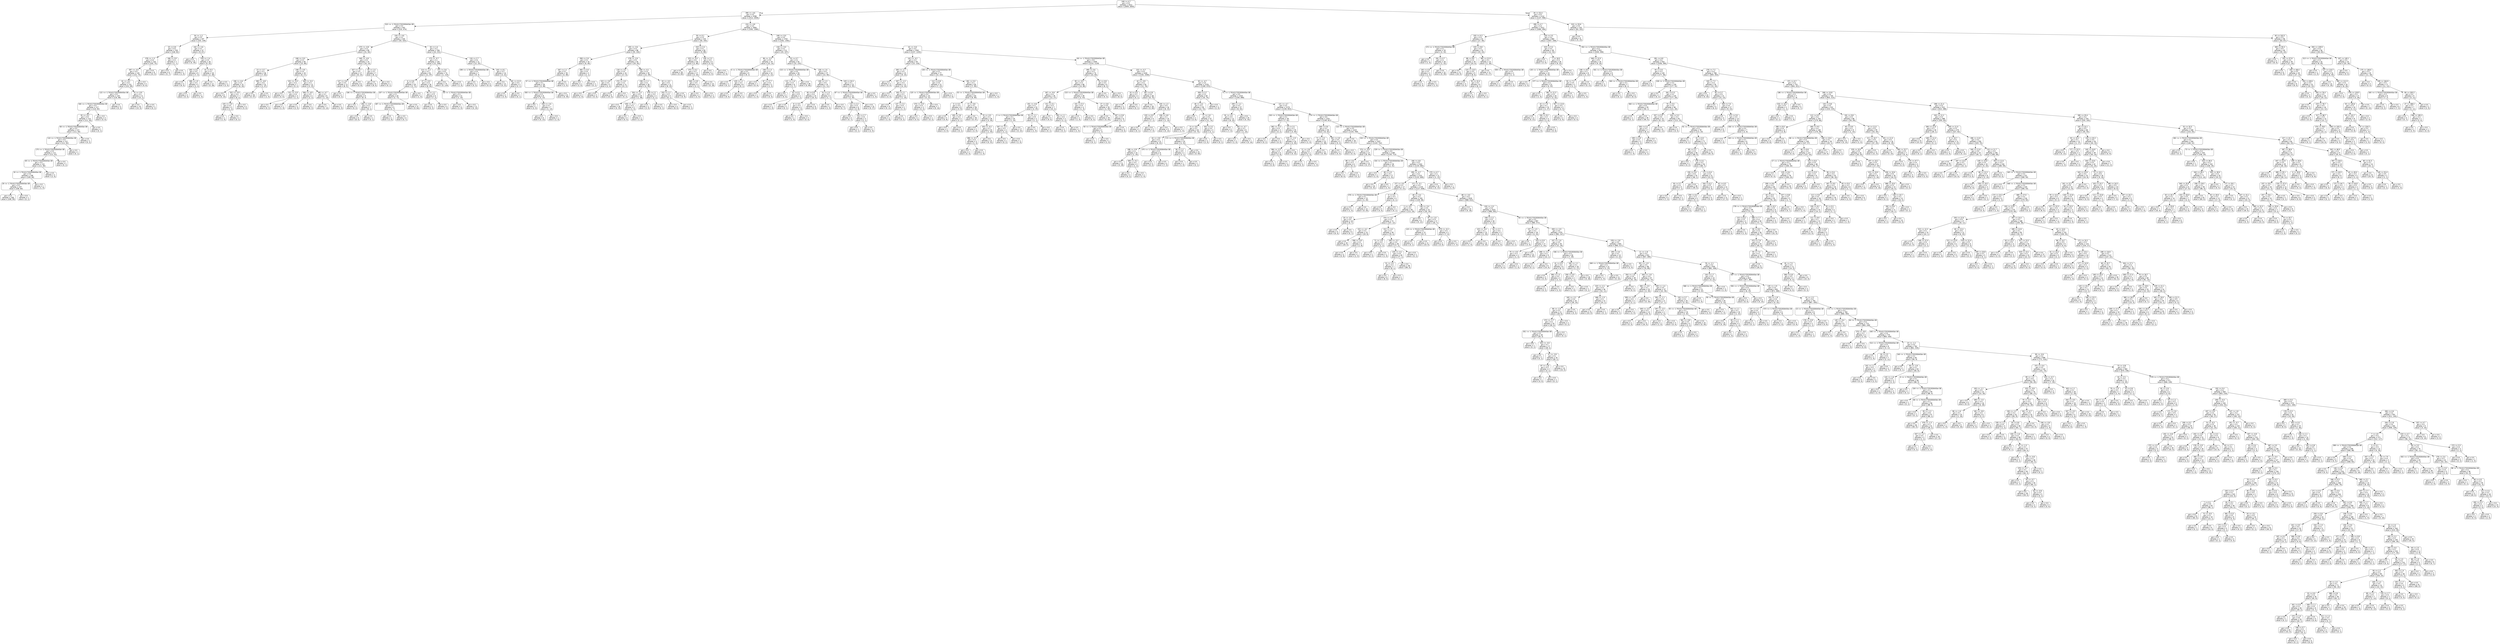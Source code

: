 digraph Tree {
node [shape=box, style="rounded", color="black", fontname=helvetica] ;
edge [fontname=helvetica] ;
0 [label="249 <= 4.7\ngini = 0.5\nsamples = 3412\nvalue = [2659, 2655]"] ;
1 [label="390 <= -4.6\ngini = 0.5\nsamples = 2298\nvalue = [1512, 2059]"] ;
0 -> 1 [labeldistance=2.5, labelangle=45, headlabel="True"] ;
2 [label="310 <= -1.7014117331926443e+38\ngini = 0.4\nsamples = 442\nvalue = [210, 474]"] ;
1 -> 2 ;
3 [label="34 <= -1.2\ngini = 0.5\nsamples = 197\nvalue = [155, 149]"] ;
2 -> 3 ;
4 [label="25 <= 0.9\ngini = 0.5\nsamples = 150\nvalue = [146, 82]"] ;
3 -> 4 ;
5 [label="378 <= -1.3\ngini = 0.4\nsamples = 143\nvalue = [145, 75]"] ;
4 -> 5 ;
6 [label="397 <= -3.5\ngini = 0.5\nsamples = 135\nvalue = [131, 75]"] ;
5 -> 6 ;
7 [label="61 <= -4.2\ngini = 0.5\nsamples = 131\nvalue = [131, 69]"] ;
6 -> 7 ;
8 [label="122 <= -1.7014117331926443e+38\ngini = 0.5\nsamples = 120\nvalue = [116, 68]"] ;
7 -> 8 ;
9 [label="340 <= -1.7014117331926443e+38\ngini = 0.5\nsamples = 117\nvalue = [116, 65]"] ;
8 -> 9 ;
10 [label="55 <= -0.2\ngini = 0.5\nsamples = 114\nvalue = [111, 65]"] ;
9 -> 10 ;
11 [label="58 <= -1.7014117331926443e+38\ngini = 0.5\nsamples = 113\nvalue = [111, 64]"] ;
10 -> 11 ;
12 [label="110 <= -1.7014117331926443e+38\ngini = 0.5\nsamples = 112\nvalue = [111, 62]"] ;
11 -> 12 ;
13 [label="175 <= -1.7014117331926443e+38\ngini = 0.5\nsamples = 111\nvalue = [111, 61]"] ;
12 -> 13 ;
14 [label="49 <= -1.7014117331926443e+38\ngini = 0.5\nsamples = 110\nvalue = [111, 60]"] ;
13 -> 14 ;
15 [label="20 <= -1.7014117331926443e+38\ngini = 0.5\nsamples = 108\nvalue = [109, 60]"] ;
14 -> 15 ;
16 [label="29 <= -1.7014117331926443e+38\ngini = 0.5\nsamples = 107\nvalue = [108, 60]"] ;
15 -> 16 ;
17 [label="gini = 0.5\nsamples = 106\nvalue = [108, 59]"] ;
16 -> 17 ;
18 [label="gini = 0.0\nsamples = 1\nvalue = [0, 1]"] ;
16 -> 18 ;
19 [label="gini = 0.0\nsamples = 1\nvalue = [1, 0]"] ;
15 -> 19 ;
20 [label="gini = 0.0\nsamples = 2\nvalue = [2, 0]"] ;
14 -> 20 ;
21 [label="gini = 0.0\nsamples = 1\nvalue = [0, 1]"] ;
13 -> 21 ;
22 [label="gini = 0.0\nsamples = 1\nvalue = [0, 1]"] ;
12 -> 22 ;
23 [label="gini = 0.0\nsamples = 1\nvalue = [0, 2]"] ;
11 -> 23 ;
24 [label="gini = 0.0\nsamples = 1\nvalue = [0, 1]"] ;
10 -> 24 ;
25 [label="gini = 0.0\nsamples = 3\nvalue = [5, 0]"] ;
9 -> 25 ;
26 [label="gini = 0.0\nsamples = 3\nvalue = [0, 3]"] ;
8 -> 26 ;
27 [label="75 <= -0.9\ngini = 0.1\nsamples = 11\nvalue = [15, 1]"] ;
7 -> 27 ;
28 [label="gini = 0.0\nsamples = 10\nvalue = [15, 0]"] ;
27 -> 28 ;
29 [label="gini = 0.0\nsamples = 1\nvalue = [0, 1]"] ;
27 -> 29 ;
30 [label="gini = 0.0\nsamples = 4\nvalue = [0, 6]"] ;
6 -> 30 ;
31 [label="gini = 0.0\nsamples = 8\nvalue = [14, 0]"] ;
5 -> 31 ;
32 [label="166 <= 3.9\ngini = 0.2\nsamples = 7\nvalue = [1, 7]"] ;
4 -> 32 ;
33 [label="gini = 0.0\nsamples = 6\nvalue = [0, 7]"] ;
32 -> 33 ;
34 [label="gini = 0.0\nsamples = 1\nvalue = [1, 0]"] ;
32 -> 34 ;
35 [label="242 <= -2.6\ngini = 0.2\nsamples = 47\nvalue = [9, 67]"] ;
3 -> 35 ;
36 [label="gini = 0.0\nsamples = 21\nvalue = [0, 35]"] ;
35 -> 36 ;
37 [label="378 <= -1.4\ngini = 0.3\nsamples = 26\nvalue = [9, 32]"] ;
35 -> 37 ;
38 [label="160 <= 0.1\ngini = 0.5\nsamples = 8\nvalue = [7, 4]"] ;
37 -> 38 ;
39 [label="gini = 0.0\nsamples = 3\nvalue = [6, 0]"] ;
38 -> 39 ;
40 [label="188 <= 1.9\ngini = 0.3\nsamples = 5\nvalue = [1, 4]"] ;
38 -> 40 ;
41 [label="gini = 0.0\nsamples = 4\nvalue = [0, 4]"] ;
40 -> 41 ;
42 [label="gini = 0.0\nsamples = 1\nvalue = [1, 0]"] ;
40 -> 42 ;
43 [label="41 <= 9.3\ngini = 0.1\nsamples = 18\nvalue = [2, 28]"] ;
37 -> 43 ;
44 [label="gini = 0.0\nsamples = 17\nvalue = [0, 28]"] ;
43 -> 44 ;
45 [label="gini = 0.0\nsamples = 1\nvalue = [2, 0]"] ;
43 -> 45 ;
46 [label="220 <= -4.6\ngini = 0.2\nsamples = 245\nvalue = [55, 325]"] ;
2 -> 46 ;
47 [label="373 <= -4.8\ngini = 0.4\nsamples = 89\nvalue = [31, 94]"] ;
46 -> 47 ;
48 [label="248 <= -5.0\ngini = 0.3\nsamples = 65\nvalue = [15, 80]"] ;
47 -> 48 ;
49 [label="13 <= -5.7\ngini = 0.2\nsamples = 46\nvalue = [7, 63]"] ;
48 -> 49 ;
50 [label="196 <= -6.0\ngini = 0.4\nsamples = 15\nvalue = [6, 16]"] ;
49 -> 50 ;
51 [label="gini = 0.0\nsamples = 8\nvalue = [0, 14]"] ;
50 -> 51 ;
52 [label="322 <= -5.9\ngini = 0.4\nsamples = 7\nvalue = [6, 2]"] ;
50 -> 52 ;
53 [label="225 <= -5.9\ngini = 0.4\nsamples = 3\nvalue = [1, 2]"] ;
52 -> 53 ;
54 [label="gini = 0.0\nsamples = 1\nvalue = [1, 0]"] ;
53 -> 54 ;
55 [label="gini = 0.0\nsamples = 2\nvalue = [0, 2]"] ;
53 -> 55 ;
56 [label="gini = 0.0\nsamples = 4\nvalue = [5, 0]"] ;
52 -> 56 ;
57 [label="390 <= -4.8\ngini = 0.0\nsamples = 31\nvalue = [1, 47]"] ;
49 -> 57 ;
58 [label="gini = 0.0\nsamples = 30\nvalue = [0, 47]"] ;
57 -> 58 ;
59 [label="gini = 0.0\nsamples = 1\nvalue = [1, 0]"] ;
57 -> 59 ;
60 [label="238 <= -4.9\ngini = 0.4\nsamples = 19\nvalue = [8, 17]"] ;
48 -> 60 ;
61 [label="331 <= -5.0\ngini = 0.4\nsamples = 7\nvalue = [5, 2]"] ;
60 -> 61 ;
62 [label="gini = 0.0\nsamples = 4\nvalue = [4, 0]"] ;
61 -> 62 ;
63 [label="311 <= -5.0\ngini = 0.4\nsamples = 3\nvalue = [1, 2]"] ;
61 -> 63 ;
64 [label="gini = 0.0\nsamples = 2\nvalue = [0, 2]"] ;
63 -> 64 ;
65 [label="gini = 0.0\nsamples = 1\nvalue = [1, 0]"] ;
63 -> 65 ;
66 [label="345 <= -5.0\ngini = 0.3\nsamples = 12\nvalue = [3, 15]"] ;
60 -> 66 ;
67 [label="306 <= -4.9\ngini = 0.5\nsamples = 4\nvalue = [2, 2]"] ;
66 -> 67 ;
68 [label="gini = 0.0\nsamples = 2\nvalue = [2, 0]"] ;
67 -> 68 ;
69 [label="gini = 0.0\nsamples = 2\nvalue = [0, 2]"] ;
67 -> 69 ;
70 [label="396 <= -4.7\ngini = 0.1\nsamples = 8\nvalue = [1, 13]"] ;
66 -> 70 ;
71 [label="gini = 0.0\nsamples = 7\nvalue = [0, 13]"] ;
70 -> 71 ;
72 [label="gini = 0.0\nsamples = 1\nvalue = [1, 0]"] ;
70 -> 72 ;
73 [label="340 <= -4.6\ngini = 0.5\nsamples = 24\nvalue = [16, 14]"] ;
47 -> 73 ;
74 [label="327 <= -4.7\ngini = 0.5\nsamples = 17\nvalue = [8, 13]"] ;
73 -> 74 ;
75 [label="127 <= -5.6\ngini = 0.5\nsamples = 11\nvalue = [8, 5]"] ;
74 -> 75 ;
76 [label="gini = 0.0\nsamples = 2\nvalue = [0, 2]"] ;
75 -> 76 ;
77 [label="106 <= -1.7014117331926443e+38\ngini = 0.4\nsamples = 9\nvalue = [8, 3]"] ;
75 -> 77 ;
78 [label="gini = 0.0\nsamples = 2\nvalue = [0, 2]"] ;
77 -> 78 ;
79 [label="284 <= -4.8\ngini = 0.2\nsamples = 7\nvalue = [8, 1]"] ;
77 -> 79 ;
80 [label="gini = 0.0\nsamples = 6\nvalue = [8, 0]"] ;
79 -> 80 ;
81 [label="gini = 0.0\nsamples = 1\nvalue = [0, 1]"] ;
79 -> 81 ;
82 [label="gini = 0.0\nsamples = 6\nvalue = [0, 8]"] ;
74 -> 82 ;
83 [label="55 <= 1.0\ngini = 0.2\nsamples = 7\nvalue = [8, 1]"] ;
73 -> 83 ;
84 [label="gini = 0.0\nsamples = 6\nvalue = [8, 0]"] ;
83 -> 84 ;
85 [label="gini = 0.0\nsamples = 1\nvalue = [0, 1]"] ;
83 -> 85 ;
86 [label="34 <= 1.4\ngini = 0.2\nsamples = 156\nvalue = [24, 231]"] ;
46 -> 86 ;
87 [label="173 <= -0.7\ngini = 0.1\nsamples = 135\nvalue = [12, 206]"] ;
86 -> 87 ;
88 [label="114 <= -1.3\ngini = 0.2\nsamples = 61\nvalue = [11, 87]"] ;
87 -> 88 ;
89 [label="6 <= 0.8\ngini = 0.1\nsamples = 43\nvalue = [3, 71]"] ;
88 -> 89 ;
90 [label="207 <= -1.7014117331926443e+38\ngini = 0.1\nsamples = 42\nvalue = [2, 71]"] ;
89 -> 90 ;
91 [label="287 <= -1.7014117331926443e+38\ngini = 0.3\nsamples = 5\nvalue = [2, 7]"] ;
90 -> 91 ;
92 [label="gini = 0.0\nsamples = 1\nvalue = [2, 0]"] ;
91 -> 92 ;
93 [label="gini = 0.0\nsamples = 4\nvalue = [0, 7]"] ;
91 -> 93 ;
94 [label="gini = 0.0\nsamples = 37\nvalue = [0, 64]"] ;
90 -> 94 ;
95 [label="gini = 0.0\nsamples = 1\nvalue = [1, 0]"] ;
89 -> 95 ;
96 [label="27 <= -0.9\ngini = 0.4\nsamples = 18\nvalue = [8, 16]"] ;
88 -> 96 ;
97 [label="94 <= -1.2\ngini = 0.3\nsamples = 6\nvalue = [7, 2]"] ;
96 -> 97 ;
98 [label="gini = 0.0\nsamples = 2\nvalue = [0, 2]"] ;
97 -> 98 ;
99 [label="gini = 0.0\nsamples = 4\nvalue = [7, 0]"] ;
97 -> 99 ;
100 [label="50 <= -1.7014117331926443e+38\ngini = 0.1\nsamples = 12\nvalue = [1, 14]"] ;
96 -> 100 ;
101 [label="gini = 0.0\nsamples = 1\nvalue = [1, 0]"] ;
100 -> 101 ;
102 [label="gini = 0.0\nsamples = 11\nvalue = [0, 14]"] ;
100 -> 102 ;
103 [label="371 <= 3.6\ngini = 0.0\nsamples = 74\nvalue = [1, 119]"] ;
87 -> 103 ;
104 [label="gini = 0.0\nsamples = 73\nvalue = [0, 119]"] ;
103 -> 104 ;
105 [label="gini = 0.0\nsamples = 1\nvalue = [1, 0]"] ;
103 -> 105 ;
106 [label="116 <= 2.7\ngini = 0.4\nsamples = 21\nvalue = [12, 25]"] ;
86 -> 106 ;
107 [label="299 <= -1.7014117331926443e+38\ngini = 0.4\nsamples = 7\nvalue = [9, 3]"] ;
106 -> 107 ;
108 [label="gini = 0.0\nsamples = 2\nvalue = [0, 3]"] ;
107 -> 108 ;
109 [label="gini = 0.0\nsamples = 5\nvalue = [9, 0]"] ;
107 -> 109 ;
110 [label="243 <= 8.1\ngini = 0.2\nsamples = 14\nvalue = [3, 22]"] ;
106 -> 110 ;
111 [label="gini = 0.0\nsamples = 11\nvalue = [0, 21]"] ;
110 -> 111 ;
112 [label="181 <= 21.9\ngini = 0.4\nsamples = 3\nvalue = [3, 1]"] ;
110 -> 112 ;
113 [label="gini = 0.0\nsamples = 2\nvalue = [3, 0]"] ;
112 -> 113 ;
114 [label="gini = 0.0\nsamples = 1\nvalue = [0, 1]"] ;
112 -> 114 ;
115 [label="224 <= -4.8\ngini = 0.5\nsamples = 1856\nvalue = [1302, 1585]"] ;
1 -> 115 ;
116 [label="50 <= 0.1\ngini = 0.3\nsamples = 153\nvalue = [40, 193]"] ;
115 -> 116 ;
117 [label="255 <= -3.6\ngini = 0.4\nsamples = 88\nvalue = [35, 104]"] ;
116 -> 117 ;
118 [label="358 <= 2.6\ngini = 0.2\nsamples = 33\nvalue = [6, 49]"] ;
117 -> 118 ;
119 [label="267 <= 1.1\ngini = 0.1\nsamples = 30\nvalue = [4, 48]"] ;
118 -> 119 ;
120 [label="37 <= -1.7014117331926443e+38\ngini = 0.1\nsamples = 29\nvalue = [3, 48]"] ;
119 -> 120 ;
121 [label="350 <= -1.7014117331926443e+38\ngini = 0.3\nsamples = 8\nvalue = [3, 13]"] ;
120 -> 121 ;
122 [label="gini = 0.0\nsamples = 1\nvalue = [2, 0]"] ;
121 -> 122 ;
123 [label="209 <= -2.6\ngini = 0.1\nsamples = 7\nvalue = [1, 13]"] ;
121 -> 123 ;
124 [label="gini = 0.0\nsamples = 6\nvalue = [0, 13]"] ;
123 -> 124 ;
125 [label="gini = 0.0\nsamples = 1\nvalue = [1, 0]"] ;
123 -> 125 ;
126 [label="gini = 0.0\nsamples = 21\nvalue = [0, 35]"] ;
120 -> 126 ;
127 [label="gini = 0.0\nsamples = 1\nvalue = [1, 0]"] ;
119 -> 127 ;
128 [label="365 <= 4.0\ngini = 0.4\nsamples = 3\nvalue = [2, 1]"] ;
118 -> 128 ;
129 [label="gini = 0.0\nsamples = 2\nvalue = [2, 0]"] ;
128 -> 129 ;
130 [label="gini = 0.0\nsamples = 1\nvalue = [0, 1]"] ;
128 -> 130 ;
131 [label="278 <= -2.6\ngini = 0.5\nsamples = 55\nvalue = [29, 55]"] ;
117 -> 131 ;
132 [label="118 <= -3.5\ngini = 0.4\nsamples = 16\nvalue = [17, 6]"] ;
131 -> 132 ;
133 [label="315 <= -3.8\ngini = 0.4\nsamples = 5\nvalue = [2, 4]"] ;
132 -> 133 ;
134 [label="gini = 0.0\nsamples = 2\nvalue = [2, 0]"] ;
133 -> 134 ;
135 [label="gini = 0.0\nsamples = 3\nvalue = [0, 4]"] ;
133 -> 135 ;
136 [label="274 <= -0.3\ngini = 0.2\nsamples = 11\nvalue = [15, 2]"] ;
132 -> 136 ;
137 [label="gini = 0.0\nsamples = 9\nvalue = [15, 0]"] ;
136 -> 137 ;
138 [label="gini = 0.0\nsamples = 2\nvalue = [0, 2]"] ;
136 -> 138 ;
139 [label="268 <= -0.1\ngini = 0.3\nsamples = 39\nvalue = [12, 49]"] ;
131 -> 139 ;
140 [label="238 <= 1.1\ngini = 0.2\nsamples = 28\nvalue = [4, 39]"] ;
139 -> 140 ;
141 [label="204 <= -1.4\ngini = 0.0\nsamples = 25\nvalue = [1, 38]"] ;
140 -> 141 ;
142 [label="gini = 0.0\nsamples = 20\nvalue = [0, 33]"] ;
141 -> 142 ;
143 [label="336 <= -1.1\ngini = 0.3\nsamples = 5\nvalue = [1, 5]"] ;
141 -> 143 ;
144 [label="gini = 0.0\nsamples = 4\nvalue = [0, 5]"] ;
143 -> 144 ;
145 [label="gini = 0.0\nsamples = 1\nvalue = [1, 0]"] ;
143 -> 145 ;
146 [label="379 <= 2.1\ngini = 0.4\nsamples = 3\nvalue = [3, 1]"] ;
140 -> 146 ;
147 [label="gini = 0.0\nsamples = 2\nvalue = [3, 0]"] ;
146 -> 147 ;
148 [label="gini = 0.0\nsamples = 1\nvalue = [0, 1]"] ;
146 -> 148 ;
149 [label="20 <= -0.5\ngini = 0.5\nsamples = 11\nvalue = [8, 10]"] ;
139 -> 149 ;
150 [label="253 <= 1.2\ngini = 0.2\nsamples = 5\nvalue = [8, 1]"] ;
149 -> 150 ;
151 [label="gini = 0.0\nsamples = 4\nvalue = [8, 0]"] ;
150 -> 151 ;
152 [label="gini = 0.0\nsamples = 1\nvalue = [0, 1]"] ;
150 -> 152 ;
153 [label="gini = 0.0\nsamples = 6\nvalue = [0, 9]"] ;
149 -> 153 ;
154 [label="319 <= 2.4\ngini = 0.1\nsamples = 65\nvalue = [5, 89]"] ;
116 -> 154 ;
155 [label="225 <= -0.4\ngini = 0.0\nsamples = 56\nvalue = [2, 80]"] ;
154 -> 155 ;
156 [label="gini = 0.0\nsamples = 39\nvalue = [0, 60]"] ;
155 -> 156 ;
157 [label="373 <= 0.2\ngini = 0.2\nsamples = 17\nvalue = [2, 20]"] ;
155 -> 157 ;
158 [label="340 <= 0.9\ngini = 0.5\nsamples = 4\nvalue = [2, 2]"] ;
157 -> 158 ;
159 [label="gini = 0.0\nsamples = 2\nvalue = [2, 0]"] ;
158 -> 159 ;
160 [label="gini = 0.0\nsamples = 2\nvalue = [0, 2]"] ;
158 -> 160 ;
161 [label="gini = 0.0\nsamples = 13\nvalue = [0, 18]"] ;
157 -> 161 ;
162 [label="136 <= 2.3\ngini = 0.4\nsamples = 9\nvalue = [3, 9]"] ;
154 -> 162 ;
163 [label="gini = 0.0\nsamples = 2\nvalue = [3, 0]"] ;
162 -> 163 ;
164 [label="gini = 0.0\nsamples = 7\nvalue = [0, 9]"] ;
162 -> 164 ;
165 [label="249 <= -5.0\ngini = 0.5\nsamples = 1703\nvalue = [1262, 1392]"] ;
115 -> 165 ;
166 [label="218 <= -5.0\ngini = 0.2\nsamples = 111\nvalue = [25, 147]"] ;
165 -> 166 ;
167 [label="96 <= -2.4\ngini = 0.5\nsamples = 19\nvalue = [10, 14]"] ;
166 -> 167 ;
168 [label="6 <= -1.7014117331926443e+38\ngini = 0.3\nsamples = 9\nvalue = [9, 2]"] ;
167 -> 168 ;
169 [label="gini = 0.0\nsamples = 1\nvalue = [0, 1]"] ;
168 -> 169 ;
170 [label="129 <= 1.1\ngini = 0.2\nsamples = 8\nvalue = [9, 1]"] ;
168 -> 170 ;
171 [label="gini = 0.0\nsamples = 7\nvalue = [9, 0]"] ;
170 -> 171 ;
172 [label="gini = 0.0\nsamples = 1\nvalue = [0, 1]"] ;
170 -> 172 ;
173 [label="238 <= 1.3\ngini = 0.1\nsamples = 10\nvalue = [1, 12]"] ;
167 -> 173 ;
174 [label="gini = 0.0\nsamples = 7\nvalue = [0, 9]"] ;
173 -> 174 ;
175 [label="87 <= 17.7\ngini = 0.4\nsamples = 3\nvalue = [1, 3]"] ;
173 -> 175 ;
176 [label="gini = 0.0\nsamples = 1\nvalue = [1, 0]"] ;
175 -> 176 ;
177 [label="gini = 0.0\nsamples = 2\nvalue = [0, 3]"] ;
175 -> 177 ;
178 [label="52 <= 0.7\ngini = 0.2\nsamples = 92\nvalue = [15, 133]"] ;
166 -> 178 ;
179 [label="215 <= -1.7014117331926443e+38\ngini = 0.0\nsamples = 55\nvalue = [1, 87]"] ;
178 -> 179 ;
180 [label="121 <= -1.4\ngini = 0.2\nsamples = 6\nvalue = [1, 7]"] ;
179 -> 180 ;
181 [label="gini = 0.0\nsamples = 4\nvalue = [0, 6]"] ;
180 -> 181 ;
182 [label="16 <= 0.1\ngini = 0.5\nsamples = 2\nvalue = [1, 1]"] ;
180 -> 182 ;
183 [label="gini = 0.0\nsamples = 1\nvalue = [1, 0]"] ;
182 -> 183 ;
184 [label="gini = 0.0\nsamples = 1\nvalue = [0, 1]"] ;
182 -> 184 ;
185 [label="gini = 0.0\nsamples = 49\nvalue = [0, 80]"] ;
179 -> 185 ;
186 [label="226 <= 1.6\ngini = 0.4\nsamples = 37\nvalue = [14, 46]"] ;
178 -> 186 ;
187 [label="100 <= 1.3\ngini = 0.5\nsamples = 15\nvalue = [11, 11]"] ;
186 -> 187 ;
188 [label="83 <= 0.9\ngini = 0.4\nsamples = 10\nvalue = [10, 4]"] ;
187 -> 188 ;
189 [label="8 <= 0.5\ngini = 0.3\nsamples = 4\nvalue = [1, 4]"] ;
188 -> 189 ;
190 [label="gini = 0.0\nsamples = 1\nvalue = [1, 0]"] ;
189 -> 190 ;
191 [label="gini = 0.0\nsamples = 3\nvalue = [0, 4]"] ;
189 -> 191 ;
192 [label="gini = 0.0\nsamples = 6\nvalue = [9, 0]"] ;
188 -> 192 ;
193 [label="74 <= 1.5\ngini = 0.2\nsamples = 5\nvalue = [1, 7]"] ;
187 -> 193 ;
194 [label="gini = 0.0\nsamples = 1\nvalue = [1, 0]"] ;
193 -> 194 ;
195 [label="gini = 0.0\nsamples = 4\nvalue = [0, 7]"] ;
193 -> 195 ;
196 [label="229 <= 33.3\ngini = 0.1\nsamples = 22\nvalue = [3, 35]"] ;
186 -> 196 ;
197 [label="87 <= -1.7014117331926443e+38\ngini = 0.1\nsamples = 21\nvalue = [2, 35]"] ;
196 -> 197 ;
198 [label="110 <= 2.2\ngini = 0.3\nsamples = 6\nvalue = [2, 8]"] ;
197 -> 198 ;
199 [label="gini = 0.0\nsamples = 3\nvalue = [0, 7]"] ;
198 -> 199 ;
200 [label="224 <= 2.7\ngini = 0.4\nsamples = 3\nvalue = [2, 1]"] ;
198 -> 200 ;
201 [label="gini = 0.0\nsamples = 1\nvalue = [0, 1]"] ;
200 -> 201 ;
202 [label="gini = 0.0\nsamples = 2\nvalue = [2, 0]"] ;
200 -> 202 ;
203 [label="gini = 0.0\nsamples = 15\nvalue = [0, 27]"] ;
197 -> 203 ;
204 [label="gini = 0.0\nsamples = 1\nvalue = [1, 0]"] ;
196 -> 204 ;
205 [label="61 <= -5.0\ngini = 0.5\nsamples = 1592\nvalue = [1237, 1245]"] ;
165 -> 205 ;
206 [label="142 <= -4.2\ngini = 0.3\nsamples = 92\nvalue = [23, 116]"] ;
205 -> 206 ;
207 [label="265 <= -1.7\ngini = 0.5\nsamples = 15\nvalue = [9, 14]"] ;
206 -> 207 ;
208 [label="gini = 0.0\nsamples = 3\nvalue = [5, 0]"] ;
207 -> 208 ;
209 [label="207 <= -1.3\ngini = 0.3\nsamples = 12\nvalue = [4, 14]"] ;
207 -> 209 ;
210 [label="gini = 0.0\nsamples = 1\nvalue = [3, 0]"] ;
209 -> 210 ;
211 [label="303 <= 2.1\ngini = 0.1\nsamples = 11\nvalue = [1, 14]"] ;
209 -> 211 ;
212 [label="gini = 0.0\nsamples = 9\nvalue = [0, 12]"] ;
211 -> 212 ;
213 [label="147 <= 2.4\ngini = 0.4\nsamples = 2\nvalue = [1, 2]"] ;
211 -> 213 ;
214 [label="gini = 0.0\nsamples = 1\nvalue = [1, 0]"] ;
213 -> 214 ;
215 [label="gini = 0.0\nsamples = 1\nvalue = [0, 2]"] ;
213 -> 215 ;
216 [label="155 <= -1.7014117331926443e+38\ngini = 0.2\nsamples = 77\nvalue = [14, 102]"] ;
206 -> 216 ;
217 [label="112 <= 0.8\ngini = 0.5\nsamples = 12\nvalue = [7, 12]"] ;
216 -> 217 ;
218 [label="125 <= -1.7014117331926443e+38\ngini = 0.4\nsamples = 10\nvalue = [4, 12]"] ;
217 -> 218 ;
219 [label="374 <= -0.9\ngini = 0.4\nsamples = 3\nvalue = [4, 2]"] ;
218 -> 219 ;
220 [label="gini = 0.0\nsamples = 2\nvalue = [4, 0]"] ;
219 -> 220 ;
221 [label="gini = 0.0\nsamples = 1\nvalue = [0, 2]"] ;
219 -> 221 ;
222 [label="gini = 0.0\nsamples = 7\nvalue = [0, 10]"] ;
218 -> 222 ;
223 [label="gini = 0.0\nsamples = 2\nvalue = [3, 0]"] ;
217 -> 223 ;
224 [label="281 <= 5.0\ngini = 0.1\nsamples = 65\nvalue = [7, 90]"] ;
216 -> 224 ;
225 [label="53 <= -1.7014117331926443e+38\ngini = 0.1\nsamples = 64\nvalue = [6, 90]"] ;
224 -> 225 ;
226 [label="0 <= 0.4\ngini = 0.4\nsamples = 8\nvalue = [3, 9]"] ;
225 -> 226 ;
227 [label="gini = 0.0\nsamples = 5\nvalue = [0, 8]"] ;
226 -> 227 ;
228 [label="195 <= 3.6\ngini = 0.4\nsamples = 3\nvalue = [3, 1]"] ;
226 -> 228 ;
229 [label="gini = 0.0\nsamples = 2\nvalue = [3, 0]"] ;
228 -> 229 ;
230 [label="gini = 0.0\nsamples = 1\nvalue = [0, 1]"] ;
228 -> 230 ;
231 [label="8 <= -0.8\ngini = 0.1\nsamples = 56\nvalue = [3, 81]"] ;
225 -> 231 ;
232 [label="gini = 0.0\nsamples = 30\nvalue = [0, 47]"] ;
231 -> 232 ;
233 [label="70 <= -0.5\ngini = 0.1\nsamples = 26\nvalue = [3, 34]"] ;
231 -> 233 ;
234 [label="gini = 0.0\nsamples = 2\nvalue = [2, 0]"] ;
233 -> 234 ;
235 [label="203 <= -0.2\ngini = 0.1\nsamples = 24\nvalue = [1, 34]"] ;
233 -> 235 ;
236 [label="386 <= -0.1\ngini = 0.4\nsamples = 3\nvalue = [1, 3]"] ;
235 -> 236 ;
237 [label="gini = 0.0\nsamples = 2\nvalue = [0, 3]"] ;
236 -> 237 ;
238 [label="gini = 0.0\nsamples = 1\nvalue = [1, 0]"] ;
236 -> 238 ;
239 [label="gini = 0.0\nsamples = 21\nvalue = [0, 31]"] ;
235 -> 239 ;
240 [label="gini = 0.0\nsamples = 1\nvalue = [1, 0]"] ;
224 -> 240 ;
241 [label="46 <= -1.7014117331926443e+38\ngini = 0.5\nsamples = 1500\nvalue = [1214, 1129]"] ;
205 -> 241 ;
242 [label="395 <= 3.6\ngini = 0.3\nsamples = 74\nvalue = [22, 83]"] ;
241 -> 242 ;
243 [label="95 <= -0.5\ngini = 0.3\nsamples = 68\nvalue = [14, 80]"] ;
242 -> 243 ;
244 [label="187 <= -0.6\ngini = 0.4\nsamples = 29\nvalue = [12, 27]"] ;
243 -> 244 ;
245 [label="201 <= -0.6\ngini = 0.1\nsamples = 22\nvalue = [2, 25]"] ;
244 -> 245 ;
246 [label="2 <= -1.7014117331926443e+38\ngini = 0.1\nsamples = 20\nvalue = [1, 24]"] ;
245 -> 246 ;
247 [label="267 <= -2.2\ngini = 0.4\nsamples = 3\nvalue = [1, 2]"] ;
246 -> 247 ;
248 [label="gini = 0.0\nsamples = 2\nvalue = [0, 2]"] ;
247 -> 248 ;
249 [label="gini = 0.0\nsamples = 1\nvalue = [1, 0]"] ;
247 -> 249 ;
250 [label="gini = 0.0\nsamples = 17\nvalue = [0, 22]"] ;
246 -> 250 ;
251 [label="70 <= -1.1\ngini = 0.5\nsamples = 2\nvalue = [1, 1]"] ;
245 -> 251 ;
252 [label="gini = 0.0\nsamples = 1\nvalue = [1, 0]"] ;
251 -> 252 ;
253 [label="gini = 0.0\nsamples = 1\nvalue = [0, 1]"] ;
251 -> 253 ;
254 [label="311 <= 0.1\ngini = 0.3\nsamples = 7\nvalue = [10, 2]"] ;
244 -> 254 ;
255 [label="gini = 0.0\nsamples = 4\nvalue = [9, 0]"] ;
254 -> 255 ;
256 [label="302 <= 1.1\ngini = 0.4\nsamples = 3\nvalue = [1, 2]"] ;
254 -> 256 ;
257 [label="gini = 0.0\nsamples = 2\nvalue = [0, 2]"] ;
256 -> 257 ;
258 [label="gini = 0.0\nsamples = 1\nvalue = [1, 0]"] ;
256 -> 258 ;
259 [label="215 <= -1.7014117331926443e+38\ngini = 0.1\nsamples = 39\nvalue = [2, 53]"] ;
243 -> 259 ;
260 [label="101 <= 0.3\ngini = 0.4\nsamples = 4\nvalue = [1, 3]"] ;
259 -> 260 ;
261 [label="gini = 0.0\nsamples = 1\nvalue = [1, 0]"] ;
260 -> 261 ;
262 [label="gini = 0.0\nsamples = 3\nvalue = [0, 3]"] ;
260 -> 262 ;
263 [label="27 <= 0.8\ngini = 0.0\nsamples = 35\nvalue = [1, 50]"] ;
259 -> 263 ;
264 [label="gini = 0.0\nsamples = 29\nvalue = [0, 43]"] ;
263 -> 264 ;
265 [label="297 <= 0.8\ngini = 0.2\nsamples = 6\nvalue = [1, 7]"] ;
263 -> 265 ;
266 [label="50 <= -1.7014117331926443e+38\ngini = 0.5\nsamples = 2\nvalue = [1, 1]"] ;
265 -> 266 ;
267 [label="gini = 0.0\nsamples = 1\nvalue = [0, 1]"] ;
266 -> 267 ;
268 [label="gini = 0.0\nsamples = 1\nvalue = [1, 0]"] ;
266 -> 268 ;
269 [label="gini = 0.0\nsamples = 4\nvalue = [0, 6]"] ;
265 -> 269 ;
270 [label="52 <= 0.8\ngini = 0.4\nsamples = 6\nvalue = [8, 3]"] ;
242 -> 270 ;
271 [label="gini = 0.0\nsamples = 2\nvalue = [0, 3]"] ;
270 -> 271 ;
272 [label="gini = 0.0\nsamples = 4\nvalue = [8, 0]"] ;
270 -> 272 ;
273 [label="222 <= -5.7\ngini = 0.5\nsamples = 1426\nvalue = [1192, 1046]"] ;
241 -> 273 ;
274 [label="42 <= -3.9\ngini = 0.2\nsamples = 50\nvalue = [12, 76]"] ;
273 -> 274 ;
275 [label="10 <= 4.0\ngini = 0.3\nsamples = 4\nvalue = [4, 1]"] ;
274 -> 275 ;
276 [label="gini = 0.0\nsamples = 3\nvalue = [4, 0]"] ;
275 -> 276 ;
277 [label="gini = 0.0\nsamples = 1\nvalue = [0, 1]"] ;
275 -> 277 ;
278 [label="187 <= 0.9\ngini = 0.2\nsamples = 46\nvalue = [8, 75]"] ;
274 -> 278 ;
279 [label="gini = 0.0\nsamples = 30\nvalue = [0, 60]"] ;
278 -> 279 ;
280 [label="245 <= 1.3\ngini = 0.5\nsamples = 16\nvalue = [8, 15]"] ;
278 -> 280 ;
281 [label="225 <= 0.9\ngini = 0.2\nsamples = 6\nvalue = [7, 1]"] ;
280 -> 281 ;
282 [label="gini = 0.0\nsamples = 1\nvalue = [0, 1]"] ;
281 -> 282 ;
283 [label="gini = 0.0\nsamples = 5\nvalue = [7, 0]"] ;
281 -> 283 ;
284 [label="158 <= 4.8\ngini = 0.1\nsamples = 10\nvalue = [1, 14]"] ;
280 -> 284 ;
285 [label="gini = 0.0\nsamples = 9\nvalue = [0, 14]"] ;
284 -> 285 ;
286 [label="gini = 0.0\nsamples = 1\nvalue = [1, 0]"] ;
284 -> 286 ;
287 [label="93 <= -4.7\ngini = 0.5\nsamples = 1376\nvalue = [1180, 970]"] ;
273 -> 287 ;
288 [label="359 <= 3.7\ngini = 0.3\nsamples = 60\nvalue = [16, 74]"] ;
287 -> 288 ;
289 [label="46 <= -4.4\ngini = 0.3\nsamples = 59\nvalue = [14, 74]"] ;
288 -> 289 ;
290 [label="gini = 0.0\nsamples = 2\nvalue = [3, 0]"] ;
289 -> 290 ;
291 [label="77 <= 1.8\ngini = 0.2\nsamples = 57\nvalue = [11, 74]"] ;
289 -> 291 ;
292 [label="9 <= -0.8\ngini = 0.2\nsamples = 54\nvalue = [9, 73]"] ;
291 -> 292 ;
293 [label="44 <= -0.8\ngini = 0.4\nsamples = 21\nvalue = [8, 22]"] ;
292 -> 293 ;
294 [label="188 <= -0.9\ngini = 0.1\nsamples = 15\nvalue = [1, 20]"] ;
293 -> 294 ;
295 [label="gini = 0.0\nsamples = 12\nvalue = [0, 18]"] ;
294 -> 295 ;
296 [label="369 <= -0.2\ngini = 0.4\nsamples = 3\nvalue = [1, 2]"] ;
294 -> 296 ;
297 [label="gini = 0.0\nsamples = 2\nvalue = [0, 2]"] ;
296 -> 297 ;
298 [label="gini = 0.0\nsamples = 1\nvalue = [1, 0]"] ;
296 -> 298 ;
299 [label="375 <= -1.7014117331926443e+38\ngini = 0.3\nsamples = 6\nvalue = [7, 2]"] ;
293 -> 299 ;
300 [label="gini = 0.0\nsamples = 2\nvalue = [0, 2]"] ;
299 -> 300 ;
301 [label="gini = 0.0\nsamples = 4\nvalue = [7, 0]"] ;
299 -> 301 ;
302 [label="172 <= -1.7014117331926443e+38\ngini = 0.0\nsamples = 33\nvalue = [1, 51]"] ;
292 -> 302 ;
303 [label="56 <= 1.2\ngini = 0.5\nsamples = 2\nvalue = [1, 1]"] ;
302 -> 303 ;
304 [label="gini = 0.0\nsamples = 1\nvalue = [1, 0]"] ;
303 -> 304 ;
305 [label="gini = 0.0\nsamples = 1\nvalue = [0, 1]"] ;
303 -> 305 ;
306 [label="gini = 0.0\nsamples = 31\nvalue = [0, 50]"] ;
302 -> 306 ;
307 [label="332 <= 3.2\ngini = 0.4\nsamples = 3\nvalue = [2, 1]"] ;
291 -> 307 ;
308 [label="gini = 0.0\nsamples = 2\nvalue = [2, 0]"] ;
307 -> 308 ;
309 [label="gini = 0.0\nsamples = 1\nvalue = [0, 1]"] ;
307 -> 309 ;
310 [label="gini = 0.0\nsamples = 1\nvalue = [2, 0]"] ;
288 -> 310 ;
311 [label="71 <= -1.7014117331926443e+38\ngini = 0.5\nsamples = 1316\nvalue = [1164, 896]"] ;
287 -> 311 ;
312 [label="209 <= -1.2\ngini = 0.3\nsamples = 37\nvalue = [8, 43]"] ;
311 -> 312 ;
313 [label="91 <= -4.1\ngini = 0.5\nsamples = 12\nvalue = [8, 10]"] ;
312 -> 313 ;
314 [label="gini = 0.0\nsamples = 4\nvalue = [7, 0]"] ;
313 -> 314 ;
315 [label="262 <= -4.7\ngini = 0.2\nsamples = 8\nvalue = [1, 10]"] ;
313 -> 315 ;
316 [label="gini = 0.0\nsamples = 1\nvalue = [1, 0]"] ;
315 -> 316 ;
317 [label="gini = 0.0\nsamples = 7\nvalue = [0, 10]"] ;
315 -> 317 ;
318 [label="gini = 0.0\nsamples = 25\nvalue = [0, 33]"] ;
312 -> 318 ;
319 [label="121 <= -4.7\ngini = 0.5\nsamples = 1279\nvalue = [1156, 853]"] ;
311 -> 319 ;
320 [label="203 <= -1.7014117331926443e+38\ngini = 0.2\nsamples = 28\nvalue = [7, 42]"] ;
319 -> 320 ;
321 [label="382 <= -3.3\ngini = 0.4\nsamples = 3\nvalue = [4, 2]"] ;
320 -> 321 ;
322 [label="gini = 0.0\nsamples = 1\nvalue = [0, 2]"] ;
321 -> 322 ;
323 [label="gini = 0.0\nsamples = 2\nvalue = [4, 0]"] ;
321 -> 323 ;
324 [label="13 <= 3.1\ngini = 0.1\nsamples = 25\nvalue = [3, 40]"] ;
320 -> 324 ;
325 [label="119 <= -1.9\ngini = 0.1\nsamples = 24\nvalue = [2, 40]"] ;
324 -> 325 ;
326 [label="384 <= -2.5\ngini = 0.3\nsamples = 6\nvalue = [2, 8]"] ;
325 -> 326 ;
327 [label="gini = 0.0\nsamples = 5\nvalue = [0, 8]"] ;
326 -> 327 ;
328 [label="gini = 0.0\nsamples = 1\nvalue = [2, 0]"] ;
326 -> 328 ;
329 [label="gini = 0.0\nsamples = 18\nvalue = [0, 32]"] ;
325 -> 329 ;
330 [label="gini = 0.0\nsamples = 1\nvalue = [1, 0]"] ;
324 -> 330 ;
331 [label="174 <= -1.7014117331926443e+38\ngini = 0.5\nsamples = 1251\nvalue = [1149, 811]"] ;
319 -> 331 ;
332 [label="169 <= 0.9\ngini = 0.2\nsamples = 28\nvalue = [6, 42]"] ;
331 -> 332 ;
333 [label="71 <= -3.3\ngini = 0.0\nsamples = 23\nvalue = [1, 38]"] ;
332 -> 333 ;
334 [label="11 <= -3.6\ngini = 0.4\nsamples = 2\nvalue = [1, 3]"] ;
333 -> 334 ;
335 [label="gini = 0.0\nsamples = 1\nvalue = [0, 3]"] ;
334 -> 335 ;
336 [label="gini = 0.0\nsamples = 1\nvalue = [1, 0]"] ;
334 -> 336 ;
337 [label="gini = 0.0\nsamples = 21\nvalue = [0, 35]"] ;
333 -> 337 ;
338 [label="361 <= 3.9\ngini = 0.5\nsamples = 5\nvalue = [5, 4]"] ;
332 -> 338 ;
339 [label="gini = 0.0\nsamples = 3\nvalue = [5, 0]"] ;
338 -> 339 ;
340 [label="gini = 0.0\nsamples = 2\nvalue = [0, 4]"] ;
338 -> 340 ;
341 [label="122 <= -1.7014117331926443e+38\ngini = 0.5\nsamples = 1223\nvalue = [1143, 769]"] ;
331 -> 341 ;
342 [label="gini = 0.0\nsamples = 16\nvalue = [0, 27]"] ;
341 -> 342 ;
343 [label="232 <= -1.7014117331926443e+38\ngini = 0.5\nsamples = 1207\nvalue = [1143, 742]"] ;
341 -> 343 ;
344 [label="274 <= -0.8\ngini = 0.3\nsamples = 27\nvalue = [8, 29]"] ;
343 -> 344 ;
345 [label="88 <= -0.4\ngini = 0.3\nsamples = 6\nvalue = [8, 2]"] ;
344 -> 345 ;
346 [label="gini = 0.0\nsamples = 4\nvalue = [8, 0]"] ;
345 -> 346 ;
347 [label="gini = 0.0\nsamples = 2\nvalue = [0, 2]"] ;
345 -> 347 ;
348 [label="gini = 0.0\nsamples = 21\nvalue = [0, 27]"] ;
344 -> 348 ;
349 [label="229 <= -1.7014117331926443e+38\ngini = 0.5\nsamples = 1180\nvalue = [1135, 713]"] ;
343 -> 349 ;
350 [label="154 <= -1.7014117331926443e+38\ngini = 0.1\nsamples = 18\nvalue = [2, 31]"] ;
349 -> 350 ;
351 [label="gini = 0.0\nsamples = 1\nvalue = [1, 0]"] ;
350 -> 351 ;
352 [label="48 <= 2.0\ngini = 0.1\nsamples = 17\nvalue = [1, 31]"] ;
350 -> 352 ;
353 [label="gini = 0.0\nsamples = 16\nvalue = [0, 31]"] ;
352 -> 353 ;
354 [label="gini = 0.0\nsamples = 1\nvalue = [1, 0]"] ;
352 -> 354 ;
355 [label="166 <= 4.8\ngini = 0.5\nsamples = 1162\nvalue = [1133, 682]"] ;
349 -> 355 ;
356 [label="290 <= -4.7\ngini = 0.5\nsamples = 1151\nvalue = [1132, 669]"] ;
355 -> 356 ;
357 [label="277 <= -0.5\ngini = 0.3\nsamples = 17\nvalue = [5, 21]"] ;
356 -> 357 ;
358 [label="379 <= -1.7014117331926443e+38\ngini = 0.1\nsamples = 13\nvalue = [1, 20]"] ;
357 -> 358 ;
359 [label="gini = 0.0\nsamples = 1\nvalue = [1, 0]"] ;
358 -> 359 ;
360 [label="gini = 0.0\nsamples = 12\nvalue = [0, 20]"] ;
358 -> 360 ;
361 [label="0 <= 0.5\ngini = 0.3\nsamples = 4\nvalue = [4, 1]"] ;
357 -> 361 ;
362 [label="gini = 0.0\nsamples = 3\nvalue = [4, 0]"] ;
361 -> 362 ;
363 [label="gini = 0.0\nsamples = 1\nvalue = [0, 1]"] ;
361 -> 363 ;
364 [label="171 <= -3.1\ngini = 0.5\nsamples = 1134\nvalue = [1127, 648]"] ;
356 -> 364 ;
365 [label="48 <= -3.4\ngini = 0.3\nsamples = 105\nvalue = [139, 38]"] ;
364 -> 365 ;
366 [label="2 <= -4.4\ngini = 0.2\nsamples = 82\nvalue = [113, 19]"] ;
365 -> 366 ;
367 [label="20 <= -4.5\ngini = 0.5\nsamples = 10\nvalue = [6, 7]"] ;
366 -> 367 ;
368 [label="gini = 0.0\nsamples = 5\nvalue = [6, 0]"] ;
367 -> 368 ;
369 [label="gini = 0.0\nsamples = 5\nvalue = [0, 7]"] ;
367 -> 369 ;
370 [label="374 <= -4.2\ngini = 0.2\nsamples = 72\nvalue = [107, 12]"] ;
366 -> 370 ;
371 [label="315 <= -4.2\ngini = 0.3\nsamples = 23\nvalue = [29, 8]"] ;
370 -> 371 ;
372 [label="gini = 0.0\nsamples = 18\nvalue = [28, 0]"] ;
371 -> 372 ;
373 [label="358 <= -4.0\ngini = 0.2\nsamples = 5\nvalue = [1, 8]"] ;
371 -> 373 ;
374 [label="gini = 0.0\nsamples = 4\nvalue = [0, 8]"] ;
373 -> 374 ;
375 [label="gini = 0.0\nsamples = 1\nvalue = [1, 0]"] ;
373 -> 375 ;
376 [label="313 <= -4.2\ngini = 0.1\nsamples = 49\nvalue = [78, 4]"] ;
370 -> 376 ;
377 [label="71 <= -3.6\ngini = 0.4\nsamples = 3\nvalue = [1, 2]"] ;
376 -> 377 ;
378 [label="gini = 0.0\nsamples = 2\nvalue = [0, 2]"] ;
377 -> 378 ;
379 [label="gini = 0.0\nsamples = 1\nvalue = [1, 0]"] ;
377 -> 379 ;
380 [label="209 <= -3.3\ngini = 0.0\nsamples = 46\nvalue = [77, 2]"] ;
376 -> 380 ;
381 [label="220 <= -4.1\ngini = 0.0\nsamples = 45\nvalue = [77, 1]"] ;
380 -> 381 ;
382 [label="51 <= -4.1\ngini = 0.2\nsamples = 7\nvalue = [8, 1]"] ;
381 -> 382 ;
383 [label="gini = 0.0\nsamples = 6\nvalue = [8, 0]"] ;
382 -> 383 ;
384 [label="gini = 0.0\nsamples = 1\nvalue = [0, 1]"] ;
382 -> 384 ;
385 [label="gini = 0.0\nsamples = 38\nvalue = [69, 0]"] ;
381 -> 385 ;
386 [label="gini = 0.0\nsamples = 1\nvalue = [0, 1]"] ;
380 -> 386 ;
387 [label="138 <= -3.4\ngini = 0.5\nsamples = 23\nvalue = [26, 19]"] ;
365 -> 387 ;
388 [label="gini = 0.0\nsamples = 6\nvalue = [0, 12]"] ;
387 -> 388 ;
389 [label="87 <= -1.9\ngini = 0.3\nsamples = 17\nvalue = [26, 7]"] ;
387 -> 389 ;
390 [label="125 <= -1.7014117331926443e+38\ngini = 0.1\nsamples = 12\nvalue = [19, 1]"] ;
389 -> 390 ;
391 [label="gini = 0.0\nsamples = 1\nvalue = [0, 1]"] ;
390 -> 391 ;
392 [label="gini = 0.0\nsamples = 11\nvalue = [19, 0]"] ;
390 -> 392 ;
393 [label="279 <= -0.3\ngini = 0.5\nsamples = 5\nvalue = [7, 6]"] ;
389 -> 393 ;
394 [label="gini = 0.0\nsamples = 2\nvalue = [0, 6]"] ;
393 -> 394 ;
395 [label="gini = 0.0\nsamples = 3\nvalue = [7, 0]"] ;
393 -> 395 ;
396 [label="88 <= -3.0\ngini = 0.5\nsamples = 1029\nvalue = [988, 610]"] ;
364 -> 396 ;
397 [label="gini = 0.0\nsamples = 14\nvalue = [0, 18]"] ;
396 -> 397 ;
398 [label="220 <= -3.3\ngini = 0.5\nsamples = 1015\nvalue = [988, 592]"] ;
396 -> 398 ;
399 [label="338 <= 2.2\ngini = 0.2\nsamples = 18\nvalue = [3, 21]"] ;
398 -> 399 ;
400 [label="225 <= -3.0\ngini = 0.1\nsamples = 15\nvalue = [1, 20]"] ;
399 -> 400 ;
401 [label="gini = 0.0\nsamples = 1\nvalue = [1, 0]"] ;
400 -> 401 ;
402 [label="gini = 0.0\nsamples = 14\nvalue = [0, 20]"] ;
400 -> 402 ;
403 [label="64 <= 3.7\ngini = 0.4\nsamples = 3\nvalue = [2, 1]"] ;
399 -> 403 ;
404 [label="gini = 0.0\nsamples = 2\nvalue = [2, 0]"] ;
403 -> 404 ;
405 [label="gini = 0.0\nsamples = 1\nvalue = [0, 1]"] ;
403 -> 405 ;
406 [label="83 <= -1.7014117331926443e+38\ngini = 0.5\nsamples = 997\nvalue = [985, 571]"] ;
398 -> 406 ;
407 [label="157 <= -1.5\ngini = 0.2\nsamples = 18\nvalue = [4, 24]"] ;
406 -> 407 ;
408 [label="gini = 0.0\nsamples = 1\nvalue = [3, 0]"] ;
407 -> 408 ;
409 [label="314 <= 0.0\ngini = 0.1\nsamples = 17\nvalue = [1, 24]"] ;
407 -> 409 ;
410 [label="75 <= -0.5\ngini = 0.3\nsamples = 4\nvalue = [1, 4]"] ;
409 -> 410 ;
411 [label="gini = 0.0\nsamples = 3\nvalue = [0, 4]"] ;
410 -> 411 ;
412 [label="gini = 0.0\nsamples = 1\nvalue = [1, 0]"] ;
410 -> 412 ;
413 [label="gini = 0.0\nsamples = 13\nvalue = [0, 20]"] ;
409 -> 413 ;
414 [label="359 <= -2.9\ngini = 0.5\nsamples = 979\nvalue = [981, 547]"] ;
406 -> 414 ;
415 [label="157 <= -1.6\ngini = 0.5\nsamples = 35\nvalue = [21, 30]"] ;
414 -> 415 ;
416 [label="288 <= -3.1\ngini = 0.1\nsamples = 9\nvalue = [14, 1]"] ;
415 -> 416 ;
417 [label="gini = 0.0\nsamples = 1\nvalue = [0, 1]"] ;
416 -> 417 ;
418 [label="gini = 0.0\nsamples = 8\nvalue = [14, 0]"] ;
416 -> 418 ;
419 [label="336 <= -1.7014117331926443e+38\ngini = 0.3\nsamples = 26\nvalue = [7, 29]"] ;
415 -> 419 ;
420 [label="41 <= 0.9\ngini = 0.4\nsamples = 6\nvalue = [6, 2]"] ;
419 -> 420 ;
421 [label="gini = 0.0\nsamples = 3\nvalue = [5, 0]"] ;
420 -> 421 ;
422 [label="396 <= 1.3\ngini = 0.4\nsamples = 3\nvalue = [1, 2]"] ;
420 -> 422 ;
423 [label="gini = 0.0\nsamples = 2\nvalue = [0, 2]"] ;
422 -> 423 ;
424 [label="gini = 0.0\nsamples = 1\nvalue = [1, 0]"] ;
422 -> 424 ;
425 [label="183 <= -1.1\ngini = 0.1\nsamples = 20\nvalue = [1, 27]"] ;
419 -> 425 ;
426 [label="259 <= 0.9\ngini = 0.5\nsamples = 2\nvalue = [1, 1]"] ;
425 -> 426 ;
427 [label="gini = 0.0\nsamples = 1\nvalue = [1, 0]"] ;
426 -> 427 ;
428 [label="gini = 0.0\nsamples = 1\nvalue = [0, 1]"] ;
426 -> 428 ;
429 [label="gini = 0.0\nsamples = 18\nvalue = [0, 26]"] ;
425 -> 429 ;
430 [label="378 <= -2.8\ngini = 0.5\nsamples = 944\nvalue = [960, 517]"] ;
414 -> 430 ;
431 [label="199 <= 3.0\ngini = 0.2\nsamples = 13\nvalue = [3, 22]"] ;
430 -> 431 ;
432 [label="369 <= -1.7014117331926443e+38\ngini = 0.1\nsamples = 12\nvalue = [1, 22]"] ;
431 -> 432 ;
433 [label="gini = 0.0\nsamples = 1\nvalue = [1, 0]"] ;
432 -> 433 ;
434 [label="gini = 0.0\nsamples = 11\nvalue = [0, 22]"] ;
432 -> 434 ;
435 [label="gini = 0.0\nsamples = 1\nvalue = [2, 0]"] ;
431 -> 435 ;
436 [label="11 <= -1.8\ngini = 0.4\nsamples = 931\nvalue = [957, 495]"] ;
430 -> 436 ;
437 [label="351 <= -1.9\ngini = 0.5\nsamples = 96\nvalue = [76, 89]"] ;
436 -> 437 ;
438 [label="354 <= -1.8\ngini = 0.4\nsamples = 39\nvalue = [52, 16]"] ;
437 -> 438 ;
439 [label="323 <= -2.1\ngini = 0.3\nsamples = 36\nvalue = [52, 11]"] ;
438 -> 439 ;
440 [label="345 <= -2.2\ngini = 0.4\nsamples = 24\nvalue = [28, 10]"] ;
439 -> 440 ;
441 [label="96 <= -1.9\ngini = 0.3\nsamples = 21\nvalue = [28, 6]"] ;
440 -> 441 ;
442 [label="372 <= -1.7\ngini = 0.2\nsamples = 19\nvalue = [28, 4]"] ;
441 -> 442 ;
443 [label="351 <= -1.7014117331926443e+38\ngini = 0.2\nsamples = 18\nvalue = [28, 3]"] ;
442 -> 443 ;
444 [label="gini = 0.0\nsamples = 1\nvalue = [0, 1]"] ;
443 -> 444 ;
445 [label="203 <= -3.0\ngini = 0.1\nsamples = 17\nvalue = [28, 2]"] ;
443 -> 445 ;
446 [label="gini = 0.0\nsamples = 1\nvalue = [0, 1]"] ;
445 -> 446 ;
447 [label="37 <= -2.8\ngini = 0.1\nsamples = 16\nvalue = [28, 1]"] ;
445 -> 447 ;
448 [label="97 <= -2.8\ngini = 0.3\nsamples = 2\nvalue = [4, 1]"] ;
447 -> 448 ;
449 [label="gini = 0.0\nsamples = 1\nvalue = [4, 0]"] ;
448 -> 449 ;
450 [label="gini = 0.0\nsamples = 1\nvalue = [0, 1]"] ;
448 -> 450 ;
451 [label="gini = 0.0\nsamples = 14\nvalue = [24, 0]"] ;
447 -> 451 ;
452 [label="gini = 0.0\nsamples = 1\nvalue = [0, 1]"] ;
442 -> 452 ;
453 [label="gini = 0.0\nsamples = 2\nvalue = [0, 2]"] ;
441 -> 453 ;
454 [label="gini = 0.0\nsamples = 3\nvalue = [0, 4]"] ;
440 -> 454 ;
455 [label="368 <= -1.5\ngini = 0.1\nsamples = 12\nvalue = [24, 1]"] ;
439 -> 455 ;
456 [label="gini = 0.0\nsamples = 11\nvalue = [24, 0]"] ;
455 -> 456 ;
457 [label="gini = 0.0\nsamples = 1\nvalue = [0, 1]"] ;
455 -> 457 ;
458 [label="gini = 0.0\nsamples = 3\nvalue = [0, 5]"] ;
438 -> 458 ;
459 [label="263 <= -1.8\ngini = 0.4\nsamples = 57\nvalue = [24, 73]"] ;
437 -> 459 ;
460 [label="366 <= -2.0\ngini = 0.1\nsamples = 20\nvalue = [2, 34]"] ;
459 -> 460 ;
461 [label="399 <= -1.9\ngini = 0.4\nsamples = 3\nvalue = [2, 1]"] ;
460 -> 461 ;
462 [label="gini = 0.0\nsamples = 1\nvalue = [0, 1]"] ;
461 -> 462 ;
463 [label="gini = 0.0\nsamples = 2\nvalue = [2, 0]"] ;
461 -> 463 ;
464 [label="gini = 0.0\nsamples = 17\nvalue = [0, 33]"] ;
460 -> 464 ;
465 [label="339 <= -1.4\ngini = 0.5\nsamples = 37\nvalue = [22, 39]"] ;
459 -> 465 ;
466 [label="392 <= -1.1\ngini = 0.4\nsamples = 17\nvalue = [17, 7]"] ;
465 -> 466 ;
467 [label="349 <= -2.0\ngini = 0.3\nsamples = 13\nvalue = [16, 3]"] ;
466 -> 467 ;
468 [label="gini = 0.0\nsamples = 2\nvalue = [0, 3]"] ;
467 -> 468 ;
469 [label="gini = 0.0\nsamples = 11\nvalue = [16, 0]"] ;
467 -> 469 ;
470 [label="297 <= -2.5\ngini = 0.3\nsamples = 4\nvalue = [1, 4]"] ;
466 -> 470 ;
471 [label="gini = 0.0\nsamples = 1\nvalue = [1, 0]"] ;
470 -> 471 ;
472 [label="gini = 0.0\nsamples = 3\nvalue = [0, 4]"] ;
470 -> 472 ;
473 [label="232 <= 3.7\ngini = 0.2\nsamples = 20\nvalue = [5, 32]"] ;
465 -> 473 ;
474 [label="35 <= -1.7014117331926443e+38\ngini = 0.2\nsamples = 19\nvalue = [3, 32]"] ;
473 -> 474 ;
475 [label="361 <= -0.8\ngini = 0.5\nsamples = 4\nvalue = [3, 2]"] ;
474 -> 475 ;
476 [label="gini = 0.0\nsamples = 1\nvalue = [0, 2]"] ;
475 -> 476 ;
477 [label="gini = 0.0\nsamples = 3\nvalue = [3, 0]"] ;
475 -> 477 ;
478 [label="gini = 0.0\nsamples = 15\nvalue = [0, 30]"] ;
474 -> 478 ;
479 [label="gini = 0.0\nsamples = 1\nvalue = [2, 0]"] ;
473 -> 479 ;
480 [label="78 <= -2.1\ngini = 0.4\nsamples = 835\nvalue = [881, 406]"] ;
436 -> 480 ;
481 [label="144 <= 1.7\ngini = 0.3\nsamples = 22\nvalue = [4, 22]"] ;
480 -> 481 ;
482 [label="368 <= -1.7014117331926443e+38\ngini = 0.2\nsamples = 21\nvalue = [3, 22]"] ;
481 -> 482 ;
483 [label="gini = 0.0\nsamples = 1\nvalue = [1, 0]"] ;
482 -> 483 ;
484 [label="95 <= -1.7014117331926443e+38\ngini = 0.2\nsamples = 20\nvalue = [2, 22]"] ;
482 -> 484 ;
485 [label="gini = 0.0\nsamples = 1\nvalue = [1, 0]"] ;
484 -> 485 ;
486 [label="302 <= 1.1\ngini = 0.1\nsamples = 19\nvalue = [1, 22]"] ;
484 -> 486 ;
487 [label="gini = 0.0\nsamples = 14\nvalue = [0, 18]"] ;
486 -> 487 ;
488 [label="83 <= 1.1\ngini = 0.3\nsamples = 5\nvalue = [1, 4]"] ;
486 -> 488 ;
489 [label="gini = 0.0\nsamples = 1\nvalue = [1, 0]"] ;
488 -> 489 ;
490 [label="gini = 0.0\nsamples = 4\nvalue = [0, 4]"] ;
488 -> 490 ;
491 [label="gini = 0.0\nsamples = 1\nvalue = [1, 0]"] ;
481 -> 491 ;
492 [label="397 <= -1.7014117331926443e+38\ngini = 0.4\nsamples = 813\nvalue = [877, 384]"] ;
480 -> 492 ;
493 [label="394 <= -1.7014117331926443e+38\ngini = 0.4\nsamples = 12\nvalue = [6, 15]"] ;
492 -> 493 ;
494 [label="gini = 0.0\nsamples = 3\nvalue = [6, 0]"] ;
493 -> 494 ;
495 [label="gini = 0.0\nsamples = 9\nvalue = [0, 15]"] ;
493 -> 495 ;
496 [label="135 <= -1.9\ngini = 0.4\nsamples = 801\nvalue = [871, 369]"] ;
492 -> 496 ;
497 [label="253 <= -1.8\ngini = 0.4\nsamples = 10\nvalue = [4, 10]"] ;
496 -> 497 ;
498 [label="137 <= -2.1\ngini = 0.4\nsamples = 4\nvalue = [3, 1]"] ;
497 -> 498 ;
499 [label="gini = 0.0\nsamples = 1\nvalue = [0, 1]"] ;
498 -> 499 ;
500 [label="gini = 0.0\nsamples = 3\nvalue = [3, 0]"] ;
498 -> 500 ;
501 [label="373 <= -1.7014117331926443e+38\ngini = 0.2\nsamples = 6\nvalue = [1, 9]"] ;
497 -> 501 ;
502 [label="gini = 0.0\nsamples = 1\nvalue = [1, 0]"] ;
501 -> 502 ;
503 [label="gini = 0.0\nsamples = 5\nvalue = [0, 9]"] ;
501 -> 503 ;
504 [label="42 <= -2.2\ngini = 0.4\nsamples = 791\nvalue = [867, 359]"] ;
496 -> 504 ;
505 [label="23 <= -1.7014117331926443e+38\ngini = 0.2\nsamples = 8\nvalue = [1, 9]"] ;
504 -> 505 ;
506 [label="178 <= -0.9\ngini = 0.5\nsamples = 2\nvalue = [1, 1]"] ;
505 -> 506 ;
507 [label="gini = 0.0\nsamples = 1\nvalue = [1, 0]"] ;
506 -> 507 ;
508 [label="gini = 0.0\nsamples = 1\nvalue = [0, 1]"] ;
506 -> 508 ;
509 [label="gini = 0.0\nsamples = 6\nvalue = [0, 8]"] ;
505 -> 509 ;
510 [label="172 <= -1.7014117331926443e+38\ngini = 0.4\nsamples = 783\nvalue = [866, 350]"] ;
504 -> 510 ;
511 [label="145 <= -0.4\ngini = 0.1\nsamples = 9\nvalue = [1, 12]"] ;
510 -> 511 ;
512 [label="gini = 0.0\nsamples = 1\nvalue = [1, 0]"] ;
511 -> 512 ;
513 [label="gini = 0.0\nsamples = 8\nvalue = [0, 12]"] ;
511 -> 513 ;
514 [label="64 <= -1.7014117331926443e+38\ngini = 0.4\nsamples = 774\nvalue = [865, 338]"] ;
510 -> 514 ;
515 [label="270 <= -0.8\ngini = 0.2\nsamples = 4\nvalue = [1, 8]"] ;
514 -> 515 ;
516 [label="gini = 0.0\nsamples = 1\nvalue = [1, 0]"] ;
515 -> 516 ;
517 [label="gini = 0.0\nsamples = 3\nvalue = [0, 8]"] ;
515 -> 517 ;
518 [label="345 <= -1.7014117331926443e+38\ngini = 0.4\nsamples = 770\nvalue = [864, 330]"] ;
514 -> 518 ;
519 [label="314 <= -1.7014117331926443e+38\ngini = 0.3\nsamples = 8\nvalue = [3, 11]"] ;
518 -> 519 ;
520 [label="gini = 0.0\nsamples = 1\nvalue = [1, 0]"] ;
519 -> 520 ;
521 [label="18 <= 2.5\ngini = 0.3\nsamples = 7\nvalue = [2, 11]"] ;
519 -> 521 ;
522 [label="241 <= 1.1\ngini = 0.4\nsamples = 5\nvalue = [2, 4]"] ;
521 -> 522 ;
523 [label="gini = 0.0\nsamples = 3\nvalue = [0, 4]"] ;
522 -> 523 ;
524 [label="gini = 0.0\nsamples = 2\nvalue = [2, 0]"] ;
522 -> 524 ;
525 [label="gini = 0.0\nsamples = 2\nvalue = [0, 7]"] ;
521 -> 525 ;
526 [label="23 <= -1.2\ngini = 0.4\nsamples = 762\nvalue = [861, 319]"] ;
518 -> 526 ;
527 [label="240 <= -1.7014117331926443e+38\ngini = 0.2\nsamples = 64\nvalue = [90, 9]"] ;
526 -> 527 ;
528 [label="gini = 0.0\nsamples = 1\nvalue = [0, 1]"] ;
527 -> 528 ;
529 [label="56 <= -1.8\ngini = 0.1\nsamples = 63\nvalue = [90, 8]"] ;
527 -> 529 ;
530 [label="143 <= -1.6\ngini = 0.5\nsamples = 3\nvalue = [2, 3]"] ;
529 -> 530 ;
531 [label="gini = 0.0\nsamples = 1\nvalue = [2, 0]"] ;
530 -> 531 ;
532 [label="gini = 0.0\nsamples = 2\nvalue = [0, 3]"] ;
530 -> 532 ;
533 [label="6 <= -1.7014117331926443e+38\ngini = 0.1\nsamples = 60\nvalue = [88, 5]"] ;
529 -> 533 ;
534 [label="gini = 0.0\nsamples = 1\nvalue = [0, 1]"] ;
533 -> 534 ;
535 [label="104 <= -1.7014117331926443e+38\ngini = 0.1\nsamples = 59\nvalue = [88, 4]"] ;
533 -> 535 ;
536 [label="gini = 0.0\nsamples = 1\nvalue = [0, 1]"] ;
535 -> 536 ;
537 [label="68 <= -1.7014117331926443e+38\ngini = 0.1\nsamples = 58\nvalue = [88, 3]"] ;
535 -> 537 ;
538 [label="gini = 0.0\nsamples = 1\nvalue = [0, 1]"] ;
537 -> 538 ;
539 [label="39 <= -1.3\ngini = 0.0\nsamples = 57\nvalue = [88, 2]"] ;
537 -> 539 ;
540 [label="gini = 0.0\nsamples = 36\nvalue = [60, 0]"] ;
539 -> 540 ;
541 [label="379 <= -1.3\ngini = 0.1\nsamples = 21\nvalue = [28, 2]"] ;
539 -> 541 ;
542 [label="257 <= -1.2\ngini = 0.4\nsamples = 3\nvalue = [1, 2]"] ;
541 -> 542 ;
543 [label="gini = 0.0\nsamples = 2\nvalue = [0, 2]"] ;
542 -> 543 ;
544 [label="gini = 0.0\nsamples = 1\nvalue = [1, 0]"] ;
542 -> 544 ;
545 [label="gini = 0.0\nsamples = 18\nvalue = [27, 0]"] ;
541 -> 545 ;
546 [label="90 <= -0.6\ngini = 0.4\nsamples = 698\nvalue = [771, 310]"] ;
526 -> 546 ;
547 [label="372 <= -0.4\ngini = 0.5\nsamples = 116\nvalue = [101, 74]"] ;
546 -> 547 ;
548 [label="99 <= -1.2\ngini = 0.4\nsamples = 92\nvalue = [94, 45]"] ;
547 -> 548 ;
549 [label="100 <= -1.1\ngini = 0.5\nsamples = 22\nvalue = [14, 18]"] ;
548 -> 549 ;
550 [label="gini = 0.0\nsamples = 6\nvalue = [8, 0]"] ;
549 -> 550 ;
551 [label="289 <= -1.0\ngini = 0.4\nsamples = 16\nvalue = [6, 18]"] ;
549 -> 551 ;
552 [label="98 <= -1.6\ngini = 0.1\nsamples = 10\nvalue = [1, 16]"] ;
551 -> 552 ;
553 [label="gini = 0.0\nsamples = 1\nvalue = [1, 0]"] ;
552 -> 553 ;
554 [label="gini = 0.0\nsamples = 9\nvalue = [0, 16]"] ;
552 -> 554 ;
555 [label="181 <= -0.8\ngini = 0.4\nsamples = 6\nvalue = [5, 2]"] ;
551 -> 555 ;
556 [label="gini = 0.0\nsamples = 4\nvalue = [5, 0]"] ;
555 -> 556 ;
557 [label="gini = 0.0\nsamples = 2\nvalue = [0, 2]"] ;
555 -> 557 ;
558 [label="225 <= -0.6\ngini = 0.4\nsamples = 70\nvalue = [80, 27]"] ;
548 -> 558 ;
559 [label="70 <= -0.7\ngini = 0.3\nsamples = 62\nvalue = [76, 18]"] ;
558 -> 559 ;
560 [label="158 <= -1.2\ngini = 0.2\nsamples = 52\nvalue = [65, 9]"] ;
559 -> 560 ;
561 [label="159 <= -1.2\ngini = 0.4\nsamples = 3\nvalue = [1, 2]"] ;
560 -> 561 ;
562 [label="gini = 0.0\nsamples = 2\nvalue = [0, 2]"] ;
561 -> 562 ;
563 [label="gini = 0.0\nsamples = 1\nvalue = [1, 0]"] ;
561 -> 563 ;
564 [label="19 <= 0.8\ngini = 0.2\nsamples = 49\nvalue = [64, 7]"] ;
560 -> 564 ;
565 [label="326 <= -1.6\ngini = 0.2\nsamples = 48\nvalue = [64, 6]"] ;
564 -> 565 ;
566 [label="gini = 0.0\nsamples = 1\nvalue = [0, 1]"] ;
565 -> 566 ;
567 [label="67 <= -1.3\ngini = 0.1\nsamples = 47\nvalue = [64, 5]"] ;
565 -> 567 ;
568 [label="gini = 0.0\nsamples = 1\nvalue = [0, 1]"] ;
567 -> 568 ;
569 [label="150 <= -0.6\ngini = 0.1\nsamples = 46\nvalue = [64, 4]"] ;
567 -> 569 ;
570 [label="378 <= -1.2\ngini = 0.1\nsamples = 45\nvalue = [64, 3]"] ;
569 -> 570 ;
571 [label="gini = 0.0\nsamples = 1\nvalue = [0, 1]"] ;
570 -> 571 ;
572 [label="55 <= -0.7\ngini = 0.1\nsamples = 44\nvalue = [64, 2]"] ;
570 -> 572 ;
573 [label="gini = 0.0\nsamples = 39\nvalue = [59, 0]"] ;
572 -> 573 ;
574 [label="64 <= -0.8\ngini = 0.4\nsamples = 5\nvalue = [5, 2]"] ;
572 -> 574 ;
575 [label="gini = 0.0\nsamples = 2\nvalue = [0, 2]"] ;
574 -> 575 ;
576 [label="gini = 0.0\nsamples = 3\nvalue = [5, 0]"] ;
574 -> 576 ;
577 [label="gini = 0.0\nsamples = 1\nvalue = [0, 1]"] ;
569 -> 577 ;
578 [label="gini = 0.0\nsamples = 1\nvalue = [0, 1]"] ;
564 -> 578 ;
579 [label="261 <= -0.7\ngini = 0.5\nsamples = 10\nvalue = [11, 9]"] ;
559 -> 579 ;
580 [label="gini = 0.0\nsamples = 5\nvalue = [10, 0]"] ;
579 -> 580 ;
581 [label="246 <= -0.6\ngini = 0.2\nsamples = 5\nvalue = [1, 9]"] ;
579 -> 581 ;
582 [label="gini = 0.0\nsamples = 4\nvalue = [0, 9]"] ;
581 -> 582 ;
583 [label="gini = 0.0\nsamples = 1\nvalue = [1, 0]"] ;
581 -> 583 ;
584 [label="350 <= -0.5\ngini = 0.4\nsamples = 8\nvalue = [4, 9]"] ;
558 -> 584 ;
585 [label="gini = 0.0\nsamples = 6\nvalue = [0, 9]"] ;
584 -> 585 ;
586 [label="gini = 0.0\nsamples = 2\nvalue = [4, 0]"] ;
584 -> 586 ;
587 [label="255 <= -0.7\ngini = 0.3\nsamples = 24\nvalue = [7, 29]"] ;
547 -> 587 ;
588 [label="gini = 0.0\nsamples = 4\nvalue = [5, 0]"] ;
587 -> 588 ;
589 [label="303 <= 1.1\ngini = 0.1\nsamples = 20\nvalue = [2, 29]"] ;
587 -> 589 ;
590 [label="344 <= -0.5\ngini = 0.1\nsamples = 19\nvalue = [1, 29]"] ;
589 -> 590 ;
591 [label="207 <= -0.3\ngini = 0.2\nsamples = 4\nvalue = [1, 6]"] ;
590 -> 591 ;
592 [label="gini = 0.0\nsamples = 3\nvalue = [0, 6]"] ;
591 -> 592 ;
593 [label="gini = 0.0\nsamples = 1\nvalue = [1, 0]"] ;
591 -> 593 ;
594 [label="gini = 0.0\nsamples = 15\nvalue = [0, 23]"] ;
590 -> 594 ;
595 [label="gini = 0.0\nsamples = 1\nvalue = [1, 0]"] ;
589 -> 595 ;
596 [label="73 <= -0.8\ngini = 0.4\nsamples = 582\nvalue = [670, 236]"] ;
546 -> 596 ;
597 [label="34 <= -0.1\ngini = 0.4\nsamples = 11\nvalue = [4, 10]"] ;
596 -> 597 ;
598 [label="79 <= -1.0\ngini = 0.2\nsamples = 7\nvalue = [1, 9]"] ;
597 -> 598 ;
599 [label="59 <= -1.1\ngini = 0.5\nsamples = 2\nvalue = [1, 1]"] ;
598 -> 599 ;
600 [label="gini = 0.0\nsamples = 1\nvalue = [0, 1]"] ;
599 -> 600 ;
601 [label="gini = 0.0\nsamples = 1\nvalue = [1, 0]"] ;
599 -> 601 ;
602 [label="gini = 0.0\nsamples = 5\nvalue = [0, 8]"] ;
598 -> 602 ;
603 [label="70 <= 0.6\ngini = 0.4\nsamples = 4\nvalue = [3, 1]"] ;
597 -> 603 ;
604 [label="gini = 0.0\nsamples = 3\nvalue = [3, 0]"] ;
603 -> 604 ;
605 [label="gini = 0.0\nsamples = 1\nvalue = [0, 1]"] ;
603 -> 605 ;
606 [label="279 <= -1.7014117331926443e+38\ngini = 0.4\nsamples = 571\nvalue = [666, 226]"] ;
596 -> 606 ;
607 [label="62 <= -0.4\ngini = 0.4\nsamples = 6\nvalue = [3, 8]"] ;
606 -> 607 ;
608 [label="gini = 0.0\nsamples = 1\nvalue = [2, 0]"] ;
607 -> 608 ;
609 [label="53 <= 1.2\ngini = 0.2\nsamples = 5\nvalue = [1, 8]"] ;
607 -> 609 ;
610 [label="gini = 0.0\nsamples = 3\nvalue = [0, 7]"] ;
609 -> 610 ;
611 [label="171 <= 2.6\ngini = 0.5\nsamples = 2\nvalue = [1, 1]"] ;
609 -> 611 ;
612 [label="gini = 0.0\nsamples = 1\nvalue = [1, 0]"] ;
611 -> 612 ;
613 [label="gini = 0.0\nsamples = 1\nvalue = [0, 1]"] ;
611 -> 613 ;
614 [label="332 <= 0.4\ngini = 0.4\nsamples = 565\nvalue = [663, 218]"] ;
606 -> 614 ;
615 [label="206 <= -0.3\ngini = 0.3\nsamples = 192\nvalue = [242, 52]"] ;
614 -> 615 ;
616 [label="207 <= -0.5\ngini = 0.4\nsamples = 55\nvalue = [60, 27]"] ;
615 -> 616 ;
617 [label="199 <= 0.2\ngini = 0.2\nsamples = 25\nvalue = [38, 4]"] ;
616 -> 617 ;
618 [label="192 <= -0.8\ngini = 0.1\nsamples = 23\nvalue = [38, 2]"] ;
617 -> 618 ;
619 [label="272 <= -0.7\ngini = 0.4\nsamples = 5\nvalue = [5, 2]"] ;
618 -> 619 ;
620 [label="gini = 0.0\nsamples = 3\nvalue = [5, 0]"] ;
619 -> 620 ;
621 [label="gini = 0.0\nsamples = 2\nvalue = [0, 2]"] ;
619 -> 621 ;
622 [label="gini = 0.0\nsamples = 18\nvalue = [33, 0]"] ;
618 -> 622 ;
623 [label="gini = 0.0\nsamples = 2\nvalue = [0, 2]"] ;
617 -> 623 ;
624 [label="74 <= -0.3\ngini = 0.5\nsamples = 30\nvalue = [22, 23]"] ;
616 -> 624 ;
625 [label="202 <= -0.5\ngini = 0.5\nsamples = 21\nvalue = [11, 21]"] ;
624 -> 625 ;
626 [label="gini = 0.0\nsamples = 5\nvalue = [6, 0]"] ;
625 -> 626 ;
627 [label="178 <= -0.5\ngini = 0.3\nsamples = 16\nvalue = [5, 21]"] ;
625 -> 627 ;
628 [label="gini = 0.0\nsamples = 4\nvalue = [4, 0]"] ;
627 -> 628 ;
629 [label="360 <= -0.5\ngini = 0.1\nsamples = 12\nvalue = [1, 21]"] ;
627 -> 629 ;
630 [label="gini = 0.0\nsamples = 1\nvalue = [1, 0]"] ;
629 -> 630 ;
631 [label="gini = 0.0\nsamples = 11\nvalue = [0, 21]"] ;
629 -> 631 ;
632 [label="62 <= 0.3\ngini = 0.3\nsamples = 9\nvalue = [11, 2]"] ;
624 -> 632 ;
633 [label="gini = 0.0\nsamples = 6\nvalue = [10, 0]"] ;
632 -> 633 ;
634 [label="63 <= 2.7\ngini = 0.4\nsamples = 3\nvalue = [1, 2]"] ;
632 -> 634 ;
635 [label="gini = 0.0\nsamples = 2\nvalue = [0, 2]"] ;
634 -> 635 ;
636 [label="gini = 0.0\nsamples = 1\nvalue = [1, 0]"] ;
634 -> 636 ;
637 [label="147 <= 1.8\ngini = 0.2\nsamples = 137\nvalue = [182, 25]"] ;
615 -> 637 ;
638 [label="191 <= -0.7\ngini = 0.2\nsamples = 133\nvalue = [182, 21]"] ;
637 -> 638 ;
639 [label="gini = 0.0\nsamples = 2\nvalue = [0, 3]"] ;
638 -> 639 ;
640 [label="307 <= -0.9\ngini = 0.2\nsamples = 131\nvalue = [182, 18]"] ;
638 -> 640 ;
641 [label="33 <= 0.4\ngini = 0.5\nsamples = 3\nvalue = [3, 3]"] ;
640 -> 641 ;
642 [label="gini = 0.0\nsamples = 2\nvalue = [0, 3]"] ;
641 -> 642 ;
643 [label="gini = 0.0\nsamples = 1\nvalue = [3, 0]"] ;
641 -> 643 ;
644 [label="387 <= 3.5\ngini = 0.1\nsamples = 128\nvalue = [179, 15]"] ;
640 -> 644 ;
645 [label="107 <= -0.4\ngini = 0.1\nsamples = 127\nvalue = [179, 14]"] ;
644 -> 645 ;
646 [label="gini = 0.0\nsamples = 1\nvalue = [0, 1]"] ;
645 -> 646 ;
647 [label="299 <= 0.3\ngini = 0.1\nsamples = 126\nvalue = [179, 13]"] ;
645 -> 647 ;
648 [label="79 <= 1.5\ngini = 0.1\nsamples = 105\nvalue = [153, 7]"] ;
647 -> 648 ;
649 [label="193 <= 0.1\ngini = 0.1\nsamples = 103\nvalue = [152, 6]"] ;
648 -> 649 ;
650 [label="7 <= 0.1\ngini = 0.0\nsamples = 63\nvalue = [98, 1]"] ;
649 -> 650 ;
651 [label="gini = 0.0\nsamples = 53\nvalue = [84, 0]"] ;
650 -> 651 ;
652 [label="72 <= -0.0\ngini = 0.1\nsamples = 10\nvalue = [14, 1]"] ;
650 -> 652 ;
653 [label="gini = 0.0\nsamples = 1\nvalue = [0, 1]"] ;
652 -> 653 ;
654 [label="gini = 0.0\nsamples = 9\nvalue = [14, 0]"] ;
652 -> 654 ;
655 [label="26 <= 0.1\ngini = 0.2\nsamples = 40\nvalue = [54, 5]"] ;
649 -> 655 ;
656 [label="381 <= 0.3\ngini = 0.5\nsamples = 8\nvalue = [5, 4]"] ;
655 -> 656 ;
657 [label="173 <= 0.1\ngini = 0.3\nsamples = 5\nvalue = [5, 1]"] ;
656 -> 657 ;
658 [label="gini = 0.0\nsamples = 1\nvalue = [0, 1]"] ;
657 -> 658 ;
659 [label="gini = 0.0\nsamples = 4\nvalue = [5, 0]"] ;
657 -> 659 ;
660 [label="gini = 0.0\nsamples = 3\nvalue = [0, 3]"] ;
656 -> 660 ;
661 [label="20 <= -0.1\ngini = 0.0\nsamples = 32\nvalue = [49, 1]"] ;
655 -> 661 ;
662 [label="gini = 0.0\nsamples = 1\nvalue = [0, 1]"] ;
661 -> 662 ;
663 [label="gini = 0.0\nsamples = 31\nvalue = [49, 0]"] ;
661 -> 663 ;
664 [label="85 <= 0.6\ngini = 0.5\nsamples = 2\nvalue = [1, 1]"] ;
648 -> 664 ;
665 [label="gini = 0.0\nsamples = 1\nvalue = [0, 1]"] ;
664 -> 665 ;
666 [label="gini = 0.0\nsamples = 1\nvalue = [1, 0]"] ;
664 -> 666 ;
667 [label="132 <= 0.3\ngini = 0.3\nsamples = 21\nvalue = [26, 6]"] ;
647 -> 667 ;
668 [label="35 <= 0.4\ngini = 0.4\nsamples = 8\nvalue = [3, 6]"] ;
667 -> 668 ;
669 [label="gini = 0.0\nsamples = 6\nvalue = [0, 6]"] ;
668 -> 669 ;
670 [label="gini = 0.0\nsamples = 2\nvalue = [3, 0]"] ;
668 -> 670 ;
671 [label="gini = 0.0\nsamples = 13\nvalue = [23, 0]"] ;
667 -> 671 ;
672 [label="gini = 0.0\nsamples = 1\nvalue = [0, 1]"] ;
644 -> 672 ;
673 [label="gini = 0.0\nsamples = 4\nvalue = [0, 4]"] ;
637 -> 673 ;
674 [label="369 <= 0.4\ngini = 0.4\nsamples = 373\nvalue = [421, 166]"] ;
614 -> 674 ;
675 [label="178 <= 0.3\ngini = 0.4\nsamples = 20\nvalue = [10, 26]"] ;
674 -> 675 ;
676 [label="gini = 0.0\nsamples = 5\nvalue = [8, 0]"] ;
675 -> 676 ;
677 [label="303 <= 0.2\ngini = 0.1\nsamples = 15\nvalue = [2, 26]"] ;
675 -> 677 ;
678 [label="gini = 0.0\nsamples = 1\nvalue = [1, 0]"] ;
677 -> 678 ;
679 [label="256 <= 1.1\ngini = 0.1\nsamples = 14\nvalue = [1, 26]"] ;
677 -> 679 ;
680 [label="gini = 0.0\nsamples = 12\nvalue = [0, 25]"] ;
679 -> 680 ;
681 [label="191 <= 0.8\ngini = 0.5\nsamples = 2\nvalue = [1, 1]"] ;
679 -> 681 ;
682 [label="gini = 0.0\nsamples = 1\nvalue = [1, 0]"] ;
681 -> 682 ;
683 [label="gini = 0.0\nsamples = 1\nvalue = [0, 1]"] ;
681 -> 683 ;
684 [label="306 <= 4.6\ngini = 0.4\nsamples = 353\nvalue = [411, 140]"] ;
674 -> 684 ;
685 [label="204 <= 2.8\ngini = 0.4\nsamples = 344\nvalue = [408, 130]"] ;
684 -> 685 ;
686 [label="7 <= 2.8\ngini = 0.4\nsamples = 271\nvalue = [312, 117]"] ;
685 -> 686 ;
687 [label="399 <= -1.7014117331926443e+38\ngini = 0.4\nsamples = 258\nvalue = [308, 98]"] ;
686 -> 687 ;
688 [label="gini = 0.0\nsamples = 3\nvalue = [0, 5]"] ;
687 -> 688 ;
689 [label="348 <= 0.1\ngini = 0.4\nsamples = 255\nvalue = [308, 93]"] ;
687 -> 689 ;
690 [label="gini = 0.0\nsamples = 2\nvalue = [0, 4]"] ;
689 -> 690 ;
691 [label="146 <= 2.6\ngini = 0.3\nsamples = 253\nvalue = [308, 89]"] ;
689 -> 691 ;
692 [label="346 <= 0.3\ngini = 0.3\nsamples = 240\nvalue = [300, 79]"] ;
691 -> 692 ;
693 [label="171 <= 0.5\ngini = 0.4\nsamples = 6\nvalue = [3, 8]"] ;
692 -> 693 ;
694 [label="gini = 0.0\nsamples = 2\nvalue = [3, 0]"] ;
693 -> 694 ;
695 [label="gini = 0.0\nsamples = 4\nvalue = [0, 8]"] ;
693 -> 695 ;
696 [label="361 <= 0.5\ngini = 0.3\nsamples = 234\nvalue = [297, 71]"] ;
692 -> 696 ;
697 [label="gini = 0.0\nsamples = 25\nvalue = [41, 0]"] ;
696 -> 697 ;
698 [label="302 <= 0.6\ngini = 0.3\nsamples = 209\nvalue = [256, 71]"] ;
696 -> 698 ;
699 [label="250 <= 0.6\ngini = 0.5\nsamples = 24\nvalue = [18, 21]"] ;
698 -> 699 ;
700 [label="161 <= 0.5\ngini = 0.5\nsamples = 19\nvalue = [17, 9]"] ;
699 -> 700 ;
701 [label="197 <= 0.2\ngini = 0.1\nsamples = 10\nvalue = [13, 1]"] ;
700 -> 701 ;
702 [label="gini = 0.0\nsamples = 1\nvalue = [0, 1]"] ;
701 -> 702 ;
703 [label="gini = 0.0\nsamples = 9\nvalue = [13, 0]"] ;
701 -> 703 ;
704 [label="288 <= 0.6\ngini = 0.4\nsamples = 9\nvalue = [4, 8]"] ;
700 -> 704 ;
705 [label="gini = 0.0\nsamples = 5\nvalue = [0, 7]"] ;
704 -> 705 ;
706 [label="225 <= 0.5\ngini = 0.3\nsamples = 4\nvalue = [4, 1]"] ;
704 -> 706 ;
707 [label="gini = 0.0\nsamples = 1\nvalue = [0, 1]"] ;
706 -> 707 ;
708 [label="gini = 0.0\nsamples = 3\nvalue = [4, 0]"] ;
706 -> 708 ;
709 [label="244 <= 1.5\ngini = 0.1\nsamples = 5\nvalue = [1, 12]"] ;
699 -> 709 ;
710 [label="gini = 0.0\nsamples = 4\nvalue = [0, 12]"] ;
709 -> 710 ;
711 [label="gini = 0.0\nsamples = 1\nvalue = [1, 0]"] ;
709 -> 711 ;
712 [label="138 <= 0.6\ngini = 0.3\nsamples = 185\nvalue = [238, 50]"] ;
698 -> 712 ;
713 [label="136 <= 0.6\ngini = 0.4\nsamples = 21\nvalue = [23, 11]"] ;
712 -> 713 ;
714 [label="377 <= 0.7\ngini = 0.3\nsamples = 15\nvalue = [22, 4]"] ;
713 -> 714 ;
715 [label="gini = 0.0\nsamples = 11\nvalue = [19, 0]"] ;
714 -> 715 ;
716 [label="370 <= 0.7\ngini = 0.5\nsamples = 4\nvalue = [3, 4]"] ;
714 -> 716 ;
717 [label="gini = 0.0\nsamples = 2\nvalue = [3, 0]"] ;
716 -> 717 ;
718 [label="gini = 0.0\nsamples = 2\nvalue = [0, 4]"] ;
716 -> 718 ;
719 [label="296 <= 0.8\ngini = 0.2\nsamples = 6\nvalue = [1, 7]"] ;
713 -> 719 ;
720 [label="gini = 0.0\nsamples = 4\nvalue = [0, 6]"] ;
719 -> 720 ;
721 [label="189 <= 0.7\ngini = 0.5\nsamples = 2\nvalue = [1, 1]"] ;
719 -> 721 ;
722 [label="gini = 0.0\nsamples = 1\nvalue = [1, 0]"] ;
721 -> 722 ;
723 [label="gini = 0.0\nsamples = 1\nvalue = [0, 1]"] ;
721 -> 723 ;
724 [label="16 <= 2.4\ngini = 0.3\nsamples = 164\nvalue = [215, 39]"] ;
712 -> 724 ;
725 [label="285 <= 2.2\ngini = 0.3\nsamples = 145\nvalue = [180, 39]"] ;
724 -> 725 ;
726 [label="380 <= 0.0\ngini = 0.2\nsamples = 134\nvalue = [177, 30]"] ;
725 -> 726 ;
727 [label="gini = 0.0\nsamples = 3\nvalue = [0, 3]"] ;
726 -> 727 ;
728 [label="56 <= 1.5\ngini = 0.2\nsamples = 131\nvalue = [177, 27]"] ;
726 -> 728 ;
729 [label="94 <= 1.3\ngini = 0.3\nsamples = 85\nvalue = [104, 25]"] ;
728 -> 729 ;
730 [label="59 <= 1.0\ngini = 0.2\nsamples = 71\nvalue = [94, 10]"] ;
729 -> 730 ;
731 [label="33 <= 0.9\ngini = 0.3\nsamples = 35\nvalue = [45, 9]"] ;
730 -> 731 ;
732 [label="351 <= 0.5\ngini = 0.1\nsamples = 26\nvalue = [40, 2]"] ;
731 -> 732 ;
733 [label="gini = 0.0\nsamples = 1\nvalue = [0, 1]"] ;
732 -> 733 ;
734 [label="275 <= 1.0\ngini = 0.0\nsamples = 25\nvalue = [40, 1]"] ;
732 -> 734 ;
735 [label="gini = 0.0\nsamples = 20\nvalue = [32, 0]"] ;
734 -> 735 ;
736 [label="248 <= 0.7\ngini = 0.2\nsamples = 5\nvalue = [8, 1]"] ;
734 -> 736 ;
737 [label="gini = 0.0\nsamples = 1\nvalue = [0, 1]"] ;
736 -> 737 ;
738 [label="gini = 0.0\nsamples = 4\nvalue = [8, 0]"] ;
736 -> 738 ;
739 [label="269 <= 1.1\ngini = 0.5\nsamples = 9\nvalue = [5, 7]"] ;
731 -> 739 ;
740 [label="gini = 0.0\nsamples = 5\nvalue = [0, 6]"] ;
739 -> 740 ;
741 [label="311 <= 1.2\ngini = 0.3\nsamples = 4\nvalue = [5, 1]"] ;
739 -> 741 ;
742 [label="gini = 0.0\nsamples = 3\nvalue = [5, 0]"] ;
741 -> 742 ;
743 [label="gini = 0.0\nsamples = 1\nvalue = [0, 1]"] ;
741 -> 743 ;
744 [label="388 <= 0.6\ngini = 0.0\nsamples = 36\nvalue = [49, 1]"] ;
730 -> 744 ;
745 [label="gini = 0.0\nsamples = 1\nvalue = [0, 1]"] ;
744 -> 745 ;
746 [label="gini = 0.0\nsamples = 35\nvalue = [49, 0]"] ;
744 -> 746 ;
747 [label="169 <= 1.4\ngini = 0.5\nsamples = 14\nvalue = [10, 15]"] ;
729 -> 747 ;
748 [label="89 <= 1.2\ngini = 0.1\nsamples = 7\nvalue = [1, 13]"] ;
747 -> 748 ;
749 [label="gini = 0.0\nsamples = 1\nvalue = [1, 0]"] ;
748 -> 749 ;
750 [label="gini = 0.0\nsamples = 6\nvalue = [0, 13]"] ;
748 -> 750 ;
751 [label="133 <= 1.7\ngini = 0.3\nsamples = 7\nvalue = [9, 2]"] ;
747 -> 751 ;
752 [label="gini = 0.0\nsamples = 5\nvalue = [9, 0]"] ;
751 -> 752 ;
753 [label="gini = 0.0\nsamples = 2\nvalue = [0, 2]"] ;
751 -> 753 ;
754 [label="263 <= 1.4\ngini = 0.1\nsamples = 46\nvalue = [73, 2]"] ;
728 -> 754 ;
755 [label="193 <= 1.7\ngini = 0.4\nsamples = 5\nvalue = [5, 2]"] ;
754 -> 755 ;
756 [label="gini = 0.0\nsamples = 4\nvalue = [5, 0]"] ;
755 -> 756 ;
757 [label="gini = 0.0\nsamples = 1\nvalue = [0, 2]"] ;
755 -> 757 ;
758 [label="gini = 0.0\nsamples = 41\nvalue = [68, 0]"] ;
754 -> 758 ;
759 [label="49 <= 2.0\ngini = 0.4\nsamples = 11\nvalue = [3, 9]"] ;
725 -> 759 ;
760 [label="88 <= 1.9\ngini = 0.5\nsamples = 5\nvalue = [3, 2]"] ;
759 -> 760 ;
761 [label="gini = 0.0\nsamples = 2\nvalue = [0, 2]"] ;
760 -> 761 ;
762 [label="gini = 0.0\nsamples = 3\nvalue = [3, 0]"] ;
760 -> 762 ;
763 [label="gini = 0.0\nsamples = 6\nvalue = [0, 7]"] ;
759 -> 763 ;
764 [label="gini = 0.0\nsamples = 19\nvalue = [35, 0]"] ;
724 -> 764 ;
765 [label="385 <= 3.1\ngini = 0.5\nsamples = 13\nvalue = [8, 10]"] ;
691 -> 765 ;
766 [label="337 <= 2.7\ngini = 0.4\nsamples = 10\nvalue = [4, 10]"] ;
765 -> 766 ;
767 [label="340 <= 1.7\ngini = 0.2\nsamples = 8\nvalue = [1, 10]"] ;
766 -> 767 ;
768 [label="gini = 0.0\nsamples = 1\nvalue = [1, 0]"] ;
767 -> 768 ;
769 [label="gini = 0.0\nsamples = 7\nvalue = [0, 10]"] ;
767 -> 769 ;
770 [label="gini = 0.0\nsamples = 2\nvalue = [3, 0]"] ;
766 -> 770 ;
771 [label="gini = 0.0\nsamples = 3\nvalue = [4, 0]"] ;
765 -> 771 ;
772 [label="3 <= 4.1\ngini = 0.3\nsamples = 13\nvalue = [4, 19]"] ;
686 -> 772 ;
773 [label="347 <= 3.2\ngini = 0.1\nsamples = 10\nvalue = [1, 18]"] ;
772 -> 773 ;
774 [label="gini = 0.0\nsamples = 9\nvalue = [0, 18]"] ;
773 -> 774 ;
775 [label="gini = 0.0\nsamples = 1\nvalue = [1, 0]"] ;
773 -> 775 ;
776 [label="26 <= 7.9\ngini = 0.4\nsamples = 3\nvalue = [3, 1]"] ;
772 -> 776 ;
777 [label="gini = 0.0\nsamples = 2\nvalue = [3, 0]"] ;
776 -> 777 ;
778 [label="gini = 0.0\nsamples = 1\nvalue = [0, 1]"] ;
776 -> 778 ;
779 [label="319 <= 4.7\ngini = 0.2\nsamples = 73\nvalue = [96, 13]"] ;
685 -> 779 ;
780 [label="58 <= 3.3\ngini = 0.2\nsamples = 70\nvalue = [95, 11]"] ;
779 -> 780 ;
781 [label="302 <= -1.7014117331926443e+38\ngini = 0.0\nsamples = 29\nvalue = [42, 1]"] ;
780 -> 781 ;
782 [label="gini = 0.0\nsamples = 1\nvalue = [0, 1]"] ;
781 -> 782 ;
783 [label="gini = 0.0\nsamples = 28\nvalue = [42, 0]"] ;
781 -> 783 ;
784 [label="276 <= 3.4\ngini = 0.3\nsamples = 41\nvalue = [53, 10]"] ;
780 -> 784 ;
785 [label="221 <= 3.0\ngini = 0.4\nsamples = 5\nvalue = [2, 4]"] ;
784 -> 785 ;
786 [label="gini = 0.0\nsamples = 2\nvalue = [2, 0]"] ;
785 -> 786 ;
787 [label="gini = 0.0\nsamples = 3\nvalue = [0, 4]"] ;
785 -> 787 ;
788 [label="98 <= -1.7014117331926443e+38\ngini = 0.2\nsamples = 36\nvalue = [51, 6]"] ;
784 -> 788 ;
789 [label="gini = 0.0\nsamples = 1\nvalue = [0, 1]"] ;
788 -> 789 ;
790 [label="68 <= 4.0\ngini = 0.2\nsamples = 35\nvalue = [51, 5]"] ;
788 -> 790 ;
791 [label="gini = 0.0\nsamples = 17\nvalue = [28, 0]"] ;
790 -> 791 ;
792 [label="121 <= 4.1\ngini = 0.3\nsamples = 18\nvalue = [23, 5]"] ;
790 -> 792 ;
793 [label="282 <= 4.3\ngini = 0.4\nsamples = 5\nvalue = [2, 5]"] ;
792 -> 793 ;
794 [label="gini = 0.0\nsamples = 3\nvalue = [0, 5]"] ;
793 -> 794 ;
795 [label="gini = 0.0\nsamples = 2\nvalue = [2, 0]"] ;
793 -> 795 ;
796 [label="gini = 0.0\nsamples = 13\nvalue = [21, 0]"] ;
792 -> 796 ;
797 [label="273 <= 3.3\ngini = 0.4\nsamples = 3\nvalue = [1, 2]"] ;
779 -> 797 ;
798 [label="gini = 0.0\nsamples = 2\nvalue = [0, 2]"] ;
797 -> 798 ;
799 [label="gini = 0.0\nsamples = 1\nvalue = [1, 0]"] ;
797 -> 799 ;
800 [label="337 <= 4.7\ngini = 0.4\nsamples = 9\nvalue = [3, 10]"] ;
684 -> 800 ;
801 [label="gini = 0.0\nsamples = 6\nvalue = [0, 10]"] ;
800 -> 801 ;
802 [label="gini = 0.0\nsamples = 3\nvalue = [3, 0]"] ;
800 -> 802 ;
803 [label="270 <= 4.7\ngini = 0.1\nsamples = 11\nvalue = [1, 13]"] ;
355 -> 803 ;
804 [label="gini = 0.0\nsamples = 10\nvalue = [0, 13]"] ;
803 -> 804 ;
805 [label="gini = 0.0\nsamples = 1\nvalue = [1, 0]"] ;
803 -> 805 ;
806 [label="26 <= 52.4\ngini = 0.5\nsamples = 1114\nvalue = [1147, 596]"] ;
0 -> 806 [labeldistance=2.5, labelangle=-45, headlabel="False"] ;
807 [label="399 <= 4.7\ngini = 0.4\nsamples = 1012\nvalue = [1084, 494]"] ;
806 -> 807 ;
808 [label="103 <= 6.3\ngini = 0.4\nsamples = 52\nvalue = [27, 56]"] ;
807 -> 808 ;
809 [label="272 <= -1.7014117331926443e+38\ngini = 0.1\nsamples = 19\nvalue = [2, 32]"] ;
808 -> 809 ;
810 [label="gini = 0.0\nsamples = 1\nvalue = [1, 0]"] ;
809 -> 810 ;
811 [label="291 <= 4.7\ngini = 0.1\nsamples = 18\nvalue = [1, 32]"] ;
809 -> 811 ;
812 [label="145 <= 4.9\ngini = 0.3\nsamples = 4\nvalue = [1, 4]"] ;
811 -> 812 ;
813 [label="gini = 0.0\nsamples = 3\nvalue = [0, 4]"] ;
812 -> 813 ;
814 [label="gini = 0.0\nsamples = 1\nvalue = [1, 0]"] ;
812 -> 814 ;
815 [label="gini = 0.0\nsamples = 14\nvalue = [0, 28]"] ;
811 -> 815 ;
816 [label="319 <= 9.8\ngini = 0.5\nsamples = 33\nvalue = [25, 24]"] ;
808 -> 816 ;
817 [label="88 <= 9.6\ngini = 0.3\nsamples = 20\nvalue = [24, 6]"] ;
816 -> 817 ;
818 [label="gini = 0.0\nsamples = 11\nvalue = [16, 0]"] ;
817 -> 818 ;
819 [label="123 <= 13.5\ngini = 0.5\nsamples = 9\nvalue = [8, 6]"] ;
817 -> 819 ;
820 [label="gini = 0.0\nsamples = 3\nvalue = [0, 5]"] ;
819 -> 820 ;
821 [label="55 <= 22.4\ngini = 0.2\nsamples = 6\nvalue = [8, 1]"] ;
819 -> 821 ;
822 [label="gini = 0.0\nsamples = 5\nvalue = [8, 0]"] ;
821 -> 822 ;
823 [label="gini = 0.0\nsamples = 1\nvalue = [0, 1]"] ;
821 -> 823 ;
824 [label="382 <= 21.9\ngini = 0.1\nsamples = 13\nvalue = [1, 18]"] ;
816 -> 824 ;
825 [label="gini = 0.0\nsamples = 11\nvalue = [0, 17]"] ;
824 -> 825 ;
826 [label="359 <= -1.7014117331926443e+38\ngini = 0.5\nsamples = 2\nvalue = [1, 1]"] ;
824 -> 826 ;
827 [label="gini = 0.0\nsamples = 1\nvalue = [0, 1]"] ;
826 -> 827 ;
828 [label="gini = 0.0\nsamples = 1\nvalue = [1, 0]"] ;
826 -> 828 ;
829 [label="126 <= 3.5\ngini = 0.4\nsamples = 960\nvalue = [1057, 438]"] ;
807 -> 829 ;
830 [label="319 <= 5.4\ngini = 0.4\nsamples = 28\nvalue = [12, 32]"] ;
829 -> 830 ;
831 [label="gini = 0.0\nsamples = 2\nvalue = [3, 0]"] ;
830 -> 831 ;
832 [label="7 <= 16.0\ngini = 0.3\nsamples = 26\nvalue = [9, 32]"] ;
830 -> 832 ;
833 [label="135 <= -1.7014117331926443e+38\ngini = 0.3\nsamples = 23\nvalue = [6, 32]"] ;
832 -> 833 ;
834 [label="gini = 0.0\nsamples = 2\nvalue = [2, 0]"] ;
833 -> 834 ;
835 [label="277 <= -1.7014117331926443e+38\ngini = 0.2\nsamples = 21\nvalue = [4, 32]"] ;
833 -> 835 ;
836 [label="gini = 0.0\nsamples = 1\nvalue = [1, 0]"] ;
835 -> 836 ;
837 [label="381 <= 11.3\ngini = 0.2\nsamples = 20\nvalue = [3, 32]"] ;
835 -> 837 ;
838 [label="42 <= 7.9\ngini = 0.1\nsamples = 15\nvalue = [1, 27]"] ;
837 -> 838 ;
839 [label="gini = 0.0\nsamples = 11\nvalue = [0, 21]"] ;
838 -> 839 ;
840 [label="194 <= 9.2\ngini = 0.2\nsamples = 4\nvalue = [1, 6]"] ;
838 -> 840 ;
841 [label="gini = 0.0\nsamples = 1\nvalue = [1, 0]"] ;
840 -> 841 ;
842 [label="gini = 0.0\nsamples = 3\nvalue = [0, 6]"] ;
840 -> 842 ;
843 [label="357 <= 12.8\ngini = 0.4\nsamples = 5\nvalue = [2, 5]"] ;
837 -> 843 ;
844 [label="gini = 0.0\nsamples = 2\nvalue = [2, 0]"] ;
843 -> 844 ;
845 [label="gini = 0.0\nsamples = 3\nvalue = [0, 5]"] ;
843 -> 845 ;
846 [label="gini = 0.0\nsamples = 3\nvalue = [3, 0]"] ;
832 -> 846 ;
847 [label="352 <= -1.7014117331926443e+38\ngini = 0.4\nsamples = 932\nvalue = [1045, 406]"] ;
829 -> 847 ;
848 [label="348 <= 12.0\ngini = 0.5\nsamples = 16\nvalue = [9, 16]"] ;
847 -> 848 ;
849 [label="108 <= 8.9\ngini = 0.1\nsamples = 8\nvalue = [1, 12]"] ;
848 -> 849 ;
850 [label="50 <= 7.2\ngini = 0.5\nsamples = 2\nvalue = [1, 1]"] ;
849 -> 850 ;
851 [label="gini = 0.0\nsamples = 1\nvalue = [0, 1]"] ;
850 -> 851 ;
852 [label="gini = 0.0\nsamples = 1\nvalue = [1, 0]"] ;
850 -> 852 ;
853 [label="gini = 0.0\nsamples = 6\nvalue = [0, 11]"] ;
849 -> 853 ;
854 [label="341 <= -1.7014117331926443e+38\ngini = 0.4\nsamples = 8\nvalue = [8, 4]"] ;
848 -> 854 ;
855 [label="gini = 0.0\nsamples = 1\nvalue = [0, 3]"] ;
854 -> 855 ;
856 [label="260 <= -1.7014117331926443e+38\ngini = 0.2\nsamples = 7\nvalue = [8, 1]"] ;
854 -> 856 ;
857 [label="gini = 0.0\nsamples = 1\nvalue = [0, 1]"] ;
856 -> 857 ;
858 [label="gini = 0.0\nsamples = 6\nvalue = [8, 0]"] ;
856 -> 858 ;
859 [label="391 <= 6.8\ngini = 0.4\nsamples = 916\nvalue = [1036, 390]"] ;
847 -> 859 ;
860 [label="93 <= 3.5\ngini = 0.3\nsamples = 130\nvalue = [177, 36]"] ;
859 -> 860 ;
861 [label="gini = 0.0\nsamples = 4\nvalue = [0, 5]"] ;
860 -> 861 ;
862 [label="228 <= -1.7014117331926443e+38\ngini = 0.3\nsamples = 126\nvalue = [177, 31]"] ;
860 -> 862 ;
863 [label="gini = 0.0\nsamples = 1\nvalue = [0, 2]"] ;
862 -> 863 ;
864 [label="261 <= 5.3\ngini = 0.2\nsamples = 125\nvalue = [177, 29]"] ;
862 -> 864 ;
865 [label="360 <= -1.7014117331926443e+38\ngini = 0.0\nsamples = 29\nvalue = [56, 1]"] ;
864 -> 865 ;
866 [label="gini = 0.0\nsamples = 1\nvalue = [0, 1]"] ;
865 -> 866 ;
867 [label="gini = 0.0\nsamples = 28\nvalue = [56, 0]"] ;
865 -> 867 ;
868 [label="70 <= 5.5\ngini = 0.3\nsamples = 96\nvalue = [121, 28]"] ;
864 -> 868 ;
869 [label="257 <= 5.5\ngini = 0.5\nsamples = 15\nvalue = [8, 13]"] ;
868 -> 869 ;
870 [label="350 <= 5.2\ngini = 0.3\nsamples = 7\nvalue = [8, 2]"] ;
869 -> 870 ;
871 [label="299 <= 4.9\ngini = 0.4\nsamples = 3\nvalue = [1, 2]"] ;
870 -> 871 ;
872 [label="gini = 0.0\nsamples = 1\nvalue = [1, 0]"] ;
871 -> 872 ;
873 [label="gini = 0.0\nsamples = 2\nvalue = [0, 2]"] ;
871 -> 873 ;
874 [label="gini = 0.0\nsamples = 4\nvalue = [7, 0]"] ;
870 -> 874 ;
875 [label="gini = 0.0\nsamples = 8\nvalue = [0, 11]"] ;
869 -> 875 ;
876 [label="324 <= 5.3\ngini = 0.2\nsamples = 81\nvalue = [113, 15]"] ;
868 -> 876 ;
877 [label="gini = 0.0\nsamples = 3\nvalue = [0, 5]"] ;
876 -> 877 ;
878 [label="91 <= -1.7014117331926443e+38\ngini = 0.1\nsamples = 78\nvalue = [113, 10]"] ;
876 -> 878 ;
879 [label="gini = 0.0\nsamples = 1\nvalue = [0, 1]"] ;
878 -> 879 ;
880 [label="61 <= 6.5\ngini = 0.1\nsamples = 77\nvalue = [113, 9]"] ;
878 -> 880 ;
881 [label="89 <= 5.3\ngini = 0.2\nsamples = 56\nvalue = [68, 9]"] ;
880 -> 881 ;
882 [label="gini = 0.0\nsamples = 2\nvalue = [0, 2]"] ;
881 -> 882 ;
883 [label="178 <= 6.1\ngini = 0.2\nsamples = 54\nvalue = [68, 7]"] ;
881 -> 883 ;
884 [label="150 <= 5.6\ngini = 0.0\nsamples = 33\nvalue = [46, 1]"] ;
883 -> 884 ;
885 [label="50 <= 5.7\ngini = 0.2\nsamples = 5\nvalue = [7, 1]"] ;
884 -> 885 ;
886 [label="gini = 0.0\nsamples = 4\nvalue = [7, 0]"] ;
885 -> 886 ;
887 [label="gini = 0.0\nsamples = 1\nvalue = [0, 1]"] ;
885 -> 887 ;
888 [label="gini = 0.0\nsamples = 28\nvalue = [39, 0]"] ;
884 -> 888 ;
889 [label="171 <= 6.4\ngini = 0.3\nsamples = 21\nvalue = [22, 6]"] ;
883 -> 889 ;
890 [label="334 <= 6.2\ngini = 0.5\nsamples = 9\nvalue = [5, 5]"] ;
889 -> 890 ;
891 [label="259 <= 6.4\ngini = 0.3\nsamples = 5\nvalue = [5, 1]"] ;
890 -> 891 ;
892 [label="gini = 0.0\nsamples = 4\nvalue = [5, 0]"] ;
891 -> 892 ;
893 [label="gini = 0.0\nsamples = 1\nvalue = [0, 1]"] ;
891 -> 893 ;
894 [label="gini = 0.0\nsamples = 4\nvalue = [0, 4]"] ;
890 -> 894 ;
895 [label="42 <= 6.5\ngini = 0.1\nsamples = 12\nvalue = [17, 1]"] ;
889 -> 895 ;
896 [label="gini = 0.0\nsamples = 11\nvalue = [17, 0]"] ;
895 -> 896 ;
897 [label="gini = 0.0\nsamples = 1\nvalue = [0, 1]"] ;
895 -> 897 ;
898 [label="gini = 0.0\nsamples = 21\nvalue = [45, 0]"] ;
880 -> 898 ;
899 [label="276 <= 7.2\ngini = 0.4\nsamples = 786\nvalue = [859, 354]"] ;
859 -> 899 ;
900 [label="320 <= 7.2\ngini = 0.4\nsamples = 35\nvalue = [15, 33]"] ;
899 -> 900 ;
901 [label="gini = 0.0\nsamples = 14\nvalue = [0, 20]"] ;
900 -> 901 ;
902 [label="92 <= 5.7\ngini = 0.5\nsamples = 21\nvalue = [15, 13]"] ;
900 -> 902 ;
903 [label="gini = 0.0\nsamples = 4\nvalue = [6, 0]"] ;
902 -> 903 ;
904 [label="359 <= 7.0\ngini = 0.5\nsamples = 17\nvalue = [9, 13]"] ;
902 -> 904 ;
905 [label="gini = 0.0\nsamples = 4\nvalue = [0, 7]"] ;
904 -> 905 ;
906 [label="272 <= 9.2\ngini = 0.5\nsamples = 13\nvalue = [9, 6]"] ;
904 -> 906 ;
907 [label="gini = 0.0\nsamples = 6\nvalue = [7, 0]"] ;
906 -> 907 ;
908 [label="156 <= -1.7014117331926443e+38\ngini = 0.4\nsamples = 7\nvalue = [2, 6]"] ;
906 -> 908 ;
909 [label="gini = 0.0\nsamples = 1\nvalue = [1, 0]"] ;
908 -> 909 ;
910 [label="163 <= -1.7014117331926443e+38\ngini = 0.2\nsamples = 6\nvalue = [1, 6]"] ;
908 -> 910 ;
911 [label="gini = 0.0\nsamples = 1\nvalue = [1, 0]"] ;
910 -> 911 ;
912 [label="gini = 0.0\nsamples = 5\nvalue = [0, 6]"] ;
910 -> 912 ;
913 [label="371 <= 6.7\ngini = 0.4\nsamples = 751\nvalue = [844, 321]"] ;
899 -> 913 ;
914 [label="186 <= -1.7014117331926443e+38\ngini = 0.2\nsamples = 7\nvalue = [1, 8]"] ;
913 -> 914 ;
915 [label="316 <= 10.1\ngini = 0.5\nsamples = 2\nvalue = [1, 1]"] ;
914 -> 915 ;
916 [label="gini = 0.0\nsamples = 1\nvalue = [0, 1]"] ;
915 -> 916 ;
917 [label="gini = 0.0\nsamples = 1\nvalue = [1, 0]"] ;
915 -> 917 ;
918 [label="gini = 0.0\nsamples = 5\nvalue = [0, 7]"] ;
914 -> 918 ;
919 [label="268 <= 10.8\ngini = 0.4\nsamples = 744\nvalue = [843, 313]"] ;
913 -> 919 ;
920 [label="134 <= 9.8\ngini = 0.5\nsamples = 222\nvalue = [233, 125]"] ;
919 -> 920 ;
921 [label="112 <= 6.5\ngini = 0.4\nsamples = 154\nvalue = [179, 66]"] ;
920 -> 921 ;
922 [label="288 <= 8.0\ngini = 0.4\nsamples = 6\nvalue = [3, 8]"] ;
921 -> 922 ;
923 [label="gini = 0.0\nsamples = 4\nvalue = [0, 8]"] ;
922 -> 923 ;
924 [label="gini = 0.0\nsamples = 2\nvalue = [3, 0]"] ;
922 -> 924 ;
925 [label="300 <= 9.5\ngini = 0.4\nsamples = 148\nvalue = [176, 58]"] ;
921 -> 925 ;
926 [label="68 <= -1.7014117331926443e+38\ngini = 0.4\nsamples = 130\nvalue = [147, 57]"] ;
925 -> 926 ;
927 [label="gini = 0.0\nsamples = 3\nvalue = [0, 4]"] ;
926 -> 927 ;
928 [label="66 <= 8.6\ngini = 0.4\nsamples = 127\nvalue = [147, 53]"] ;
926 -> 928 ;
929 [label="27 <= -1.7014117331926443e+38\ngini = 0.3\nsamples = 79\nvalue = [108, 26]"] ;
928 -> 929 ;
930 [label="gini = 0.0\nsamples = 1\nvalue = [0, 3]"] ;
929 -> 930 ;
931 [label="129 <= 8.4\ngini = 0.3\nsamples = 78\nvalue = [108, 23]"] ;
929 -> 931 ;
932 [label="299 <= 8.6\ngini = 0.4\nsamples = 60\nvalue = [77, 23]"] ;
931 -> 932 ;
933 [label="60 <= 8.3\ngini = 0.3\nsamples = 55\nvalue = [76, 16]"] ;
932 -> 933 ;
934 [label="278 <= -1.7014117331926443e+38\ngini = 0.2\nsamples = 49\nvalue = [73, 11]"] ;
933 -> 934 ;
935 [label="115 <= 8.2\ngini = 0.3\nsamples = 4\nvalue = [1, 4]"] ;
934 -> 935 ;
936 [label="gini = 0.0\nsamples = 3\nvalue = [0, 4]"] ;
935 -> 936 ;
937 [label="gini = 0.0\nsamples = 1\nvalue = [1, 0]"] ;
935 -> 937 ;
938 [label="388 <= 7.7\ngini = 0.2\nsamples = 45\nvalue = [72, 7]"] ;
934 -> 938 ;
939 [label="36 <= 8.0\ngini = 0.3\nsamples = 26\nvalue = [40, 7]"] ;
938 -> 939 ;
940 [label="373 <= 7.8\ngini = 0.2\nsamples = 23\nvalue = [40, 4]"] ;
939 -> 940 ;
941 [label="30 <= 7.4\ngini = 0.1\nsamples = 22\nvalue = [40, 3]"] ;
940 -> 941 ;
942 [label="gini = 0.0\nsamples = 11\nvalue = [26, 0]"] ;
941 -> 942 ;
943 [label="81 <= 7.5\ngini = 0.3\nsamples = 11\nvalue = [14, 3]"] ;
941 -> 943 ;
944 [label="366 <= 6.9\ngini = 0.5\nsamples = 5\nvalue = [4, 3]"] ;
943 -> 944 ;
945 [label="gini = 0.0\nsamples = 2\nvalue = [4, 0]"] ;
944 -> 945 ;
946 [label="gini = 0.0\nsamples = 3\nvalue = [0, 3]"] ;
944 -> 946 ;
947 [label="gini = 0.0\nsamples = 6\nvalue = [10, 0]"] ;
943 -> 947 ;
948 [label="gini = 0.0\nsamples = 1\nvalue = [0, 1]"] ;
940 -> 948 ;
949 [label="gini = 0.0\nsamples = 3\nvalue = [0, 3]"] ;
939 -> 949 ;
950 [label="gini = 0.0\nsamples = 19\nvalue = [32, 0]"] ;
938 -> 950 ;
951 [label="108 <= 8.3\ngini = 0.5\nsamples = 6\nvalue = [3, 5]"] ;
933 -> 951 ;
952 [label="gini = 0.0\nsamples = 4\nvalue = [0, 5]"] ;
951 -> 952 ;
953 [label="gini = 0.0\nsamples = 2\nvalue = [3, 0]"] ;
951 -> 953 ;
954 [label="237 <= 8.8\ngini = 0.2\nsamples = 5\nvalue = [1, 7]"] ;
932 -> 954 ;
955 [label="gini = 0.0\nsamples = 4\nvalue = [0, 7]"] ;
954 -> 955 ;
956 [label="gini = 0.0\nsamples = 1\nvalue = [1, 0]"] ;
954 -> 956 ;
957 [label="gini = 0.0\nsamples = 18\nvalue = [31, 0]"] ;
931 -> 957 ;
958 [label="323 <= 8.4\ngini = 0.5\nsamples = 48\nvalue = [39, 27]"] ;
928 -> 958 ;
959 [label="113 <= 9.3\ngini = 0.2\nsamples = 6\nvalue = [1, 11]"] ;
958 -> 959 ;
960 [label="gini = 0.0\nsamples = 5\nvalue = [0, 11]"] ;
959 -> 960 ;
961 [label="gini = 0.0\nsamples = 1\nvalue = [1, 0]"] ;
959 -> 961 ;
962 [label="96 <= 9.4\ngini = 0.4\nsamples = 42\nvalue = [38, 16]"] ;
958 -> 962 ;
963 [label="187 <= 9.0\ngini = 0.3\nsamples = 34\nvalue = [36, 9]"] ;
962 -> 963 ;
964 [label="112 <= 9.0\ngini = 0.5\nsamples = 18\nvalue = [15, 9]"] ;
963 -> 964 ;
965 [label="159 <= 8.2\ngini = 0.2\nsamples = 14\nvalue = [14, 2]"] ;
964 -> 965 ;
966 [label="gini = 0.0\nsamples = 1\nvalue = [0, 1]"] ;
965 -> 966 ;
967 [label="111 <= 8.9\ngini = 0.1\nsamples = 13\nvalue = [14, 1]"] ;
965 -> 967 ;
968 [label="gini = 0.0\nsamples = 10\nvalue = [12, 0]"] ;
967 -> 968 ;
969 [label="268 <= 8.9\ngini = 0.4\nsamples = 3\nvalue = [2, 1]"] ;
967 -> 969 ;
970 [label="gini = 0.0\nsamples = 1\nvalue = [0, 1]"] ;
969 -> 970 ;
971 [label="gini = 0.0\nsamples = 2\nvalue = [2, 0]"] ;
969 -> 971 ;
972 [label="55 <= 9.1\ngini = 0.2\nsamples = 4\nvalue = [1, 7]"] ;
964 -> 972 ;
973 [label="gini = 0.0\nsamples = 3\nvalue = [0, 7]"] ;
972 -> 973 ;
974 [label="gini = 0.0\nsamples = 1\nvalue = [1, 0]"] ;
972 -> 974 ;
975 [label="gini = 0.0\nsamples = 16\nvalue = [21, 0]"] ;
963 -> 975 ;
976 [label="93 <= 9.4\ngini = 0.3\nsamples = 8\nvalue = [2, 7]"] ;
962 -> 976 ;
977 [label="gini = 0.0\nsamples = 2\nvalue = [2, 0]"] ;
976 -> 977 ;
978 [label="gini = 0.0\nsamples = 6\nvalue = [0, 7]"] ;
976 -> 978 ;
979 [label="268 <= 10.6\ngini = 0.1\nsamples = 18\nvalue = [29, 1]"] ;
925 -> 979 ;
980 [label="gini = 0.0\nsamples = 17\nvalue = [29, 0]"] ;
979 -> 980 ;
981 [label="gini = 0.0\nsamples = 1\nvalue = [0, 1]"] ;
979 -> 981 ;
982 [label="191 <= 9.8\ngini = 0.5\nsamples = 68\nvalue = [54, 59]"] ;
920 -> 982 ;
983 [label="45 <= 9.9\ngini = 0.1\nsamples = 9\nvalue = [1, 15]"] ;
982 -> 983 ;
984 [label="gini = 0.0\nsamples = 8\nvalue = [0, 15]"] ;
983 -> 984 ;
985 [label="gini = 0.0\nsamples = 1\nvalue = [1, 0]"] ;
983 -> 985 ;
986 [label="74 <= 11.0\ngini = 0.5\nsamples = 59\nvalue = [53, 44]"] ;
982 -> 986 ;
987 [label="211 <= 10.7\ngini = 0.5\nsamples = 43\nvalue = [47, 25]"] ;
986 -> 987 ;
988 [label="229 <= 10.0\ngini = 0.5\nsamples = 32\nvalue = [26, 25]"] ;
987 -> 988 ;
989 [label="gini = 0.0\nsamples = 5\nvalue = [9, 0]"] ;
988 -> 989 ;
990 [label="197 <= 10.2\ngini = 0.5\nsamples = 27\nvalue = [17, 25]"] ;
988 -> 990 ;
991 [label="313 <= 10.0\ngini = 0.1\nsamples = 9\nvalue = [1, 16]"] ;
990 -> 991 ;
992 [label="gini = 0.0\nsamples = 1\nvalue = [1, 0]"] ;
991 -> 992 ;
993 [label="gini = 0.0\nsamples = 8\nvalue = [0, 16]"] ;
991 -> 993 ;
994 [label="336 <= 10.6\ngini = 0.5\nsamples = 18\nvalue = [16, 9]"] ;
990 -> 994 ;
995 [label="388 <= 10.0\ngini = 0.3\nsamples = 14\nvalue = [16, 4]"] ;
994 -> 995 ;
996 [label="gini = 0.0\nsamples = 2\nvalue = [0, 2]"] ;
995 -> 996 ;
997 [label="138 <= 10.7\ngini = 0.2\nsamples = 12\nvalue = [16, 2]"] ;
995 -> 997 ;
998 [label="392 <= 9.6\ngini = 0.1\nsamples = 11\nvalue = [16, 1]"] ;
997 -> 998 ;
999 [label="gini = 0.0\nsamples = 1\nvalue = [0, 1]"] ;
998 -> 999 ;
1000 [label="gini = 0.0\nsamples = 10\nvalue = [16, 0]"] ;
998 -> 1000 ;
1001 [label="gini = 0.0\nsamples = 1\nvalue = [0, 1]"] ;
997 -> 1001 ;
1002 [label="gini = 0.0\nsamples = 4\nvalue = [0, 5]"] ;
994 -> 1002 ;
1003 [label="gini = 0.0\nsamples = 11\nvalue = [21, 0]"] ;
987 -> 1003 ;
1004 [label="201 <= 11.0\ngini = 0.4\nsamples = 16\nvalue = [6, 19]"] ;
986 -> 1004 ;
1005 [label="gini = 0.0\nsamples = 9\nvalue = [0, 15]"] ;
1004 -> 1005 ;
1006 [label="360 <= 15.7\ngini = 0.5\nsamples = 7\nvalue = [6, 4]"] ;
1004 -> 1006 ;
1007 [label="gini = 0.0\nsamples = 3\nvalue = [4, 0]"] ;
1006 -> 1007 ;
1008 [label="170 <= 47.7\ngini = 0.4\nsamples = 4\nvalue = [2, 4]"] ;
1006 -> 1008 ;
1009 [label="gini = 0.0\nsamples = 3\nvalue = [0, 4]"] ;
1008 -> 1009 ;
1010 [label="gini = 0.0\nsamples = 1\nvalue = [2, 0]"] ;
1008 -> 1010 ;
1011 [label="298 <= 21.4\ngini = 0.4\nsamples = 522\nvalue = [610, 188]"] ;
919 -> 1011 ;
1012 [label="332 <= 11.2\ngini = 0.3\nsamples = 288\nvalue = [355, 83]"] ;
1011 -> 1012 ;
1013 [label="284 <= 11.6\ngini = 0.1\nsamples = 18\nvalue = [28, 1]"] ;
1012 -> 1013 ;
1014 [label="gini = 0.0\nsamples = 13\nvalue = [23, 0]"] ;
1013 -> 1014 ;
1015 [label="168 <= 11.4\ngini = 0.3\nsamples = 5\nvalue = [5, 1]"] ;
1013 -> 1015 ;
1016 [label="gini = 0.0\nsamples = 1\nvalue = [0, 1]"] ;
1015 -> 1016 ;
1017 [label="gini = 0.0\nsamples = 4\nvalue = [5, 0]"] ;
1015 -> 1017 ;
1018 [label="200 <= 11.0\ngini = 0.3\nsamples = 270\nvalue = [327, 82]"] ;
1012 -> 1018 ;
1019 [label="6 <= 10.7\ngini = 0.2\nsamples = 11\nvalue = [2, 12]"] ;
1018 -> 1019 ;
1020 [label="gini = 0.0\nsamples = 2\nvalue = [2, 0]"] ;
1019 -> 1020 ;
1021 [label="gini = 0.0\nsamples = 9\nvalue = [0, 12]"] ;
1019 -> 1021 ;
1022 [label="286 <= 11.8\ngini = 0.3\nsamples = 259\nvalue = [325, 70]"] ;
1018 -> 1022 ;
1023 [label="340 <= 11.8\ngini = 0.0\nsamples = 23\nvalue = [40, 1]"] ;
1022 -> 1023 ;
1024 [label="gini = 0.0\nsamples = 18\nvalue = [30, 0]"] ;
1023 -> 1024 ;
1025 [label="187 <= 12.0\ngini = 0.2\nsamples = 5\nvalue = [10, 1]"] ;
1023 -> 1025 ;
1026 [label="gini = 0.0\nsamples = 1\nvalue = [0, 1]"] ;
1025 -> 1026 ;
1027 [label="gini = 0.0\nsamples = 4\nvalue = [10, 0]"] ;
1025 -> 1027 ;
1028 [label="110 <= 11.7\ngini = 0.3\nsamples = 236\nvalue = [285, 69]"] ;
1022 -> 1028 ;
1029 [label="149 <= 10.8\ngini = 0.4\nsamples = 10\nvalue = [5, 10]"] ;
1028 -> 1029 ;
1030 [label="gini = 0.0\nsamples = 2\nvalue = [3, 0]"] ;
1029 -> 1030 ;
1031 [label="66 <= 12.3\ngini = 0.3\nsamples = 8\nvalue = [2, 10]"] ;
1029 -> 1031 ;
1032 [label="gini = 0.0\nsamples = 5\nvalue = [0, 9]"] ;
1031 -> 1032 ;
1033 [label="354 <= 19.2\ngini = 0.4\nsamples = 3\nvalue = [2, 1]"] ;
1031 -> 1033 ;
1034 [label="gini = 0.0\nsamples = 2\nvalue = [2, 0]"] ;
1033 -> 1034 ;
1035 [label="gini = 0.0\nsamples = 1\nvalue = [0, 1]"] ;
1033 -> 1035 ;
1036 [label="353 <= 11.6\ngini = 0.3\nsamples = 226\nvalue = [280, 59]"] ;
1028 -> 1036 ;
1037 [label="gini = 0.0\nsamples = 5\nvalue = [0, 5]"] ;
1036 -> 1037 ;
1038 [label="165 <= -1.7014117331926443e+38\ngini = 0.3\nsamples = 221\nvalue = [280, 54]"] ;
1036 -> 1038 ;
1039 [label="gini = 0.0\nsamples = 1\nvalue = [0, 1]"] ;
1038 -> 1039 ;
1040 [label="348 <= -1.7014117331926443e+38\ngini = 0.3\nsamples = 220\nvalue = [280, 53]"] ;
1038 -> 1040 ;
1041 [label="173 <= 24.3\ngini = 0.4\nsamples = 4\nvalue = [1, 3]"] ;
1040 -> 1041 ;
1042 [label="gini = 0.0\nsamples = 3\nvalue = [0, 3]"] ;
1041 -> 1042 ;
1043 [label="gini = 0.0\nsamples = 1\nvalue = [1, 0]"] ;
1041 -> 1043 ;
1044 [label="389 <= 27.0\ngini = 0.3\nsamples = 216\nvalue = [279, 50]"] ;
1040 -> 1044 ;
1045 [label="203 <= 12.8\ngini = 0.3\nsamples = 215\nvalue = [279, 49]"] ;
1044 -> 1045 ;
1046 [label="250 <= 12.6\ngini = 0.4\nsamples = 27\nvalue = [30, 11]"] ;
1045 -> 1046 ;
1047 [label="313 <= 12.3\ngini = 0.1\nsamples = 15\nvalue = [24, 1]"] ;
1046 -> 1047 ;
1048 [label="gini = 0.0\nsamples = 11\nvalue = [21, 0]"] ;
1047 -> 1048 ;
1049 [label="148 <= 12.4\ngini = 0.4\nsamples = 4\nvalue = [3, 1]"] ;
1047 -> 1049 ;
1050 [label="gini = 0.0\nsamples = 1\nvalue = [0, 1]"] ;
1049 -> 1050 ;
1051 [label="gini = 0.0\nsamples = 3\nvalue = [3, 0]"] ;
1049 -> 1051 ;
1052 [label="60 <= 12.4\ngini = 0.5\nsamples = 12\nvalue = [6, 10]"] ;
1046 -> 1052 ;
1053 [label="211 <= 12.8\ngini = 0.2\nsamples = 6\nvalue = [1, 7]"] ;
1052 -> 1053 ;
1054 [label="gini = 0.0\nsamples = 1\nvalue = [1, 0]"] ;
1053 -> 1054 ;
1055 [label="gini = 0.0\nsamples = 5\nvalue = [0, 7]"] ;
1053 -> 1055 ;
1056 [label="319 <= 12.4\ngini = 0.5\nsamples = 6\nvalue = [5, 3]"] ;
1052 -> 1056 ;
1057 [label="gini = 0.0\nsamples = 1\nvalue = [0, 2]"] ;
1056 -> 1057 ;
1058 [label="259 <= 20.8\ngini = 0.3\nsamples = 5\nvalue = [5, 1]"] ;
1056 -> 1058 ;
1059 [label="gini = 0.0\nsamples = 4\nvalue = [5, 0]"] ;
1058 -> 1059 ;
1060 [label="gini = 0.0\nsamples = 1\nvalue = [0, 1]"] ;
1058 -> 1060 ;
1061 [label="397 <= 14.4\ngini = 0.2\nsamples = 188\nvalue = [249, 38]"] ;
1045 -> 1061 ;
1062 [label="289 <= 12.8\ngini = 0.1\nsamples = 56\nvalue = [91, 5]"] ;
1061 -> 1062 ;
1063 [label="18 <= 12.5\ngini = 0.5\nsamples = 4\nvalue = [2, 2]"] ;
1062 -> 1063 ;
1064 [label="gini = 0.0\nsamples = 2\nvalue = [2, 0]"] ;
1063 -> 1064 ;
1065 [label="gini = 0.0\nsamples = 2\nvalue = [0, 2]"] ;
1063 -> 1065 ;
1066 [label="317 <= 13.2\ngini = 0.1\nsamples = 52\nvalue = [89, 3]"] ;
1062 -> 1066 ;
1067 [label="319 <= 13.1\ngini = 0.2\nsamples = 15\nvalue = [22, 3]"] ;
1066 -> 1067 ;
1068 [label="gini = 0.0\nsamples = 13\nvalue = [22, 0]"] ;
1067 -> 1068 ;
1069 [label="gini = 0.0\nsamples = 2\nvalue = [0, 3]"] ;
1067 -> 1069 ;
1070 [label="gini = 0.0\nsamples = 37\nvalue = [67, 0]"] ;
1066 -> 1070 ;
1071 [label="44 <= 14.6\ngini = 0.3\nsamples = 132\nvalue = [158, 33]"] ;
1061 -> 1071 ;
1072 [label="96 <= 14.7\ngini = 0.5\nsamples = 9\nvalue = [4, 6]"] ;
1071 -> 1072 ;
1073 [label="61 <= 14.4\ngini = 0.3\nsamples = 5\nvalue = [4, 1]"] ;
1072 -> 1073 ;
1074 [label="gini = 0.0\nsamples = 4\nvalue = [4, 0]"] ;
1073 -> 1074 ;
1075 [label="gini = 0.0\nsamples = 1\nvalue = [0, 1]"] ;
1073 -> 1075 ;
1076 [label="gini = 0.0\nsamples = 4\nvalue = [0, 5]"] ;
1072 -> 1076 ;
1077 [label="171 <= 15.2\ngini = 0.3\nsamples = 123\nvalue = [154, 27]"] ;
1071 -> 1077 ;
1078 [label="60 <= 15.4\ngini = 0.5\nsamples = 10\nvalue = [7, 5]"] ;
1077 -> 1078 ;
1079 [label="gini = 0.0\nsamples = 5\nvalue = [6, 0]"] ;
1078 -> 1079 ;
1080 [label="177 <= 14.9\ngini = 0.3\nsamples = 5\nvalue = [1, 5]"] ;
1078 -> 1080 ;
1081 [label="gini = 0.0\nsamples = 1\nvalue = [1, 0]"] ;
1080 -> 1081 ;
1082 [label="gini = 0.0\nsamples = 4\nvalue = [0, 5]"] ;
1080 -> 1082 ;
1083 [label="188 <= 16.9\ngini = 0.2\nsamples = 113\nvalue = [147, 22]"] ;
1077 -> 1083 ;
1084 [label="48 <= 15.7\ngini = 0.1\nsamples = 42\nvalue = [65, 2]"] ;
1083 -> 1084 ;
1085 [label="148 <= 16.0\ngini = 0.2\nsamples = 12\nvalue = [13, 2]"] ;
1084 -> 1085 ;
1086 [label="120 <= 15.2\ngini = 0.1\nsamples = 11\nvalue = [13, 1]"] ;
1085 -> 1086 ;
1087 [label="gini = 0.0\nsamples = 8\nvalue = [11, 0]"] ;
1086 -> 1087 ;
1088 [label="166 <= 15.3\ngini = 0.4\nsamples = 3\nvalue = [2, 1]"] ;
1086 -> 1088 ;
1089 [label="gini = 0.0\nsamples = 1\nvalue = [0, 1]"] ;
1088 -> 1089 ;
1090 [label="gini = 0.0\nsamples = 2\nvalue = [2, 0]"] ;
1088 -> 1090 ;
1091 [label="gini = 0.0\nsamples = 1\nvalue = [0, 1]"] ;
1085 -> 1091 ;
1092 [label="gini = 0.0\nsamples = 30\nvalue = [52, 0]"] ;
1084 -> 1092 ;
1093 [label="304 <= 17.1\ngini = 0.3\nsamples = 71\nvalue = [82, 20]"] ;
1083 -> 1093 ;
1094 [label="269 <= 17.4\ngini = 0.2\nsamples = 5\nvalue = [1, 6]"] ;
1093 -> 1094 ;
1095 [label="gini = 0.0\nsamples = 4\nvalue = [0, 6]"] ;
1094 -> 1095 ;
1096 [label="gini = 0.0\nsamples = 1\nvalue = [1, 0]"] ;
1094 -> 1096 ;
1097 [label="70 <= 18.7\ngini = 0.3\nsamples = 66\nvalue = [81, 14]"] ;
1093 -> 1097 ;
1098 [label="233 <= 18.5\ngini = 0.4\nsamples = 25\nvalue = [23, 10]"] ;
1097 -> 1098 ;
1099 [label="380 <= 18.5\ngini = 0.2\nsamples = 21\nvalue = [23, 3]"] ;
1098 -> 1099 ;
1100 [label="269 <= 17.2\ngini = 0.1\nsamples = 19\nvalue = [23, 1]"] ;
1099 -> 1100 ;
1101 [label="gini = 0.0\nsamples = 1\nvalue = [0, 1]"] ;
1100 -> 1101 ;
1102 [label="gini = 0.0\nsamples = 18\nvalue = [23, 0]"] ;
1100 -> 1102 ;
1103 [label="gini = 0.0\nsamples = 2\nvalue = [0, 2]"] ;
1099 -> 1103 ;
1104 [label="gini = 0.0\nsamples = 4\nvalue = [0, 7]"] ;
1098 -> 1104 ;
1105 [label="229 <= 21.1\ngini = 0.1\nsamples = 41\nvalue = [58, 4]"] ;
1097 -> 1105 ;
1106 [label="345 <= 19.0\ngini = 0.0\nsamples = 35\nvalue = [53, 1]"] ;
1105 -> 1106 ;
1107 [label="291 <= 18.9\ngini = 0.2\nsamples = 6\nvalue = [8, 1]"] ;
1106 -> 1107 ;
1108 [label="gini = 0.0\nsamples = 5\nvalue = [8, 0]"] ;
1107 -> 1108 ;
1109 [label="gini = 0.0\nsamples = 1\nvalue = [0, 1]"] ;
1107 -> 1109 ;
1110 [label="gini = 0.0\nsamples = 29\nvalue = [45, 0]"] ;
1106 -> 1110 ;
1111 [label="248 <= 21.3\ngini = 0.5\nsamples = 6\nvalue = [5, 3]"] ;
1105 -> 1111 ;
1112 [label="gini = 0.0\nsamples = 2\nvalue = [0, 3]"] ;
1111 -> 1112 ;
1113 [label="gini = 0.0\nsamples = 4\nvalue = [5, 0]"] ;
1111 -> 1113 ;
1114 [label="gini = 0.0\nsamples = 1\nvalue = [0, 1]"] ;
1044 -> 1114 ;
1115 [label="395 <= 25.4\ngini = 0.4\nsamples = 234\nvalue = [255, 105]"] ;
1011 -> 1115 ;
1116 [label="101 <= 22.1\ngini = 0.5\nsamples = 66\nvalue = [45, 50]"] ;
1115 -> 1116 ;
1117 [label="93 <= 22.2\ngini = 0.1\nsamples = 12\nvalue = [1, 17]"] ;
1116 -> 1117 ;
1118 [label="gini = 0.0\nsamples = 9\nvalue = [0, 13]"] ;
1117 -> 1118 ;
1119 [label="177 <= 22.5\ngini = 0.3\nsamples = 3\nvalue = [1, 4]"] ;
1117 -> 1119 ;
1120 [label="gini = 0.0\nsamples = 1\nvalue = [1, 0]"] ;
1119 -> 1120 ;
1121 [label="gini = 0.0\nsamples = 2\nvalue = [0, 4]"] ;
1119 -> 1121 ;
1122 [label="220 <= 25.3\ngini = 0.5\nsamples = 54\nvalue = [44, 33]"] ;
1116 -> 1122 ;
1123 [label="245 <= 24.8\ngini = 0.5\nsamples = 49\nvalue = [44, 24]"] ;
1122 -> 1123 ;
1124 [label="344 <= 23.6\ngini = 0.5\nsamples = 42\nvalue = [33, 24]"] ;
1123 -> 1124 ;
1125 [label="343 <= 22.8\ngini = 0.4\nsamples = 24\nvalue = [24, 8]"] ;
1124 -> 1125 ;
1126 [label="161 <= 22.7\ngini = 0.5\nsamples = 15\nvalue = [11, 8]"] ;
1125 -> 1126 ;
1127 [label="79 <= 22.5\ngini = 0.3\nsamples = 9\nvalue = [9, 2]"] ;
1126 -> 1127 ;
1128 [label="gini = 0.0\nsamples = 6\nvalue = [8, 0]"] ;
1127 -> 1128 ;
1129 [label="127 <= 22.5\ngini = 0.4\nsamples = 3\nvalue = [1, 2]"] ;
1127 -> 1129 ;
1130 [label="gini = 0.0\nsamples = 2\nvalue = [0, 2]"] ;
1129 -> 1130 ;
1131 [label="gini = 0.0\nsamples = 1\nvalue = [1, 0]"] ;
1129 -> 1131 ;
1132 [label="240 <= 22.8\ngini = 0.4\nsamples = 6\nvalue = [2, 6]"] ;
1126 -> 1132 ;
1133 [label="34 <= 23.5\ngini = 0.4\nsamples = 3\nvalue = [2, 1]"] ;
1132 -> 1133 ;
1134 [label="gini = 0.0\nsamples = 2\nvalue = [2, 0]"] ;
1133 -> 1134 ;
1135 [label="gini = 0.0\nsamples = 1\nvalue = [0, 1]"] ;
1133 -> 1135 ;
1136 [label="gini = 0.0\nsamples = 3\nvalue = [0, 5]"] ;
1132 -> 1136 ;
1137 [label="gini = 0.0\nsamples = 9\nvalue = [13, 0]"] ;
1125 -> 1137 ;
1138 [label="73 <= 24.1\ngini = 0.5\nsamples = 18\nvalue = [9, 16]"] ;
1124 -> 1138 ;
1139 [label="103 <= 23.7\ngini = 0.2\nsamples = 8\nvalue = [1, 10]"] ;
1138 -> 1139 ;
1140 [label="gini = 0.0\nsamples = 6\nvalue = [0, 9]"] ;
1139 -> 1140 ;
1141 [label="111 <= 23.8\ngini = 0.5\nsamples = 2\nvalue = [1, 1]"] ;
1139 -> 1141 ;
1142 [label="gini = 0.0\nsamples = 1\nvalue = [1, 0]"] ;
1141 -> 1142 ;
1143 [label="gini = 0.0\nsamples = 1\nvalue = [0, 1]"] ;
1141 -> 1143 ;
1144 [label="286 <= 24.5\ngini = 0.5\nsamples = 10\nvalue = [8, 6]"] ;
1138 -> 1144 ;
1145 [label="gini = 0.0\nsamples = 5\nvalue = [7, 0]"] ;
1144 -> 1145 ;
1146 [label="197 <= 24.7\ngini = 0.2\nsamples = 5\nvalue = [1, 6]"] ;
1144 -> 1146 ;
1147 [label="gini = 0.0\nsamples = 4\nvalue = [0, 6]"] ;
1146 -> 1147 ;
1148 [label="gini = 0.0\nsamples = 1\nvalue = [1, 0]"] ;
1146 -> 1148 ;
1149 [label="gini = 0.0\nsamples = 7\nvalue = [11, 0]"] ;
1123 -> 1149 ;
1150 [label="gini = 0.0\nsamples = 5\nvalue = [0, 9]"] ;
1122 -> 1150 ;
1151 [label="52 <= 32.5\ngini = 0.3\nsamples = 168\nvalue = [210, 55]"] ;
1115 -> 1151 ;
1152 [label="282 <= -1.7014117331926443e+38\ngini = 0.2\nsamples = 104\nvalue = [146, 22]"] ;
1151 -> 1152 ;
1153 [label="gini = 0.0\nsamples = 1\nvalue = [0, 2]"] ;
1152 -> 1153 ;
1154 [label="73 <= -1.7014117331926443e+38\ngini = 0.2\nsamples = 103\nvalue = [146, 20]"] ;
1152 -> 1154 ;
1155 [label="gini = 0.0\nsamples = 1\nvalue = [0, 1]"] ;
1154 -> 1155 ;
1156 [label="316 <= 30.0\ngini = 0.2\nsamples = 102\nvalue = [146, 19]"] ;
1154 -> 1156 ;
1157 [label="340 <= 26.1\ngini = 0.1\nsamples = 77\nvalue = [113, 10]"] ;
1156 -> 1157 ;
1158 [label="340 <= 25.8\ngini = 0.3\nsamples = 21\nvalue = [27, 6]"] ;
1157 -> 1158 ;
1159 [label="30 <= 25.7\ngini = 0.1\nsamples = 14\nvalue = [23, 1]"] ;
1158 -> 1159 ;
1160 [label="gini = 0.0\nsamples = 7\nvalue = [16, 0]"] ;
1159 -> 1160 ;
1161 [label="9 <= 25.8\ngini = 0.2\nsamples = 7\nvalue = [7, 1]"] ;
1159 -> 1161 ;
1162 [label="gini = 0.0\nsamples = 1\nvalue = [0, 1]"] ;
1161 -> 1162 ;
1163 [label="gini = 0.0\nsamples = 6\nvalue = [7, 0]"] ;
1161 -> 1163 ;
1164 [label="153 <= 26.0\ngini = 0.5\nsamples = 7\nvalue = [4, 5]"] ;
1158 -> 1164 ;
1165 [label="gini = 0.0\nsamples = 3\nvalue = [4, 0]"] ;
1164 -> 1165 ;
1166 [label="gini = 0.0\nsamples = 4\nvalue = [0, 5]"] ;
1164 -> 1166 ;
1167 [label="258 <= 29.5\ngini = 0.1\nsamples = 56\nvalue = [86, 4]"] ;
1157 -> 1167 ;
1168 [label="gini = 0.0\nsamples = 43\nvalue = [69, 0]"] ;
1167 -> 1168 ;
1169 [label="50 <= 29.5\ngini = 0.3\nsamples = 13\nvalue = [17, 4]"] ;
1167 -> 1169 ;
1170 [label="gini = 0.0\nsamples = 3\nvalue = [0, 4]"] ;
1169 -> 1170 ;
1171 [label="gini = 0.0\nsamples = 10\nvalue = [17, 0]"] ;
1169 -> 1171 ;
1172 [label="355 <= 30.0\ngini = 0.3\nsamples = 25\nvalue = [33, 9]"] ;
1156 -> 1172 ;
1173 [label="gini = 0.0\nsamples = 3\nvalue = [0, 5]"] ;
1172 -> 1173 ;
1174 [label="177 <= 30.1\ngini = 0.2\nsamples = 22\nvalue = [33, 4]"] ;
1172 -> 1174 ;
1175 [label="gini = 0.0\nsamples = 1\nvalue = [0, 1]"] ;
1174 -> 1175 ;
1176 [label="167 <= 31.1\ngini = 0.2\nsamples = 21\nvalue = [33, 3]"] ;
1174 -> 1176 ;
1177 [label="gini = 0.0\nsamples = 10\nvalue = [18, 0]"] ;
1176 -> 1177 ;
1178 [label="385 <= 31.5\ngini = 0.3\nsamples = 11\nvalue = [15, 3]"] ;
1176 -> 1178 ;
1179 [label="gini = 0.0\nsamples = 2\nvalue = [0, 3]"] ;
1178 -> 1179 ;
1180 [label="gini = 0.0\nsamples = 9\nvalue = [15, 0]"] ;
1178 -> 1180 ;
1181 [label="137 <= 41.3\ngini = 0.4\nsamples = 64\nvalue = [64, 33]"] ;
1151 -> 1181 ;
1182 [label="287 <= 39.6\ngini = 0.5\nsamples = 37\nvalue = [29, 27]"] ;
1181 -> 1182 ;
1183 [label="347 <= 32.9\ngini = 0.5\nsamples = 29\nvalue = [28, 16]"] ;
1182 -> 1183 ;
1184 [label="gini = 0.0\nsamples = 2\nvalue = [0, 5]"] ;
1183 -> 1184 ;
1185 [label="389 <= 35.1\ngini = 0.4\nsamples = 27\nvalue = [28, 11]"] ;
1183 -> 1185 ;
1186 [label="237 <= 35.2\ngini = 0.2\nsamples = 16\nvalue = [21, 3]"] ;
1185 -> 1186 ;
1187 [label="257 <= 34.1\ngini = 0.2\nsamples = 15\nvalue = [21, 2]"] ;
1186 -> 1187 ;
1188 [label="198 <= 33.6\ngini = 0.3\nsamples = 7\nvalue = [9, 2]"] ;
1187 -> 1188 ;
1189 [label="gini = 0.0\nsamples = 4\nvalue = [8, 0]"] ;
1188 -> 1189 ;
1190 [label="73 <= 33.7\ngini = 0.4\nsamples = 3\nvalue = [1, 2]"] ;
1188 -> 1190 ;
1191 [label="gini = 0.0\nsamples = 1\nvalue = [1, 0]"] ;
1190 -> 1191 ;
1192 [label="gini = 0.0\nsamples = 2\nvalue = [0, 2]"] ;
1190 -> 1192 ;
1193 [label="gini = 0.0\nsamples = 8\nvalue = [12, 0]"] ;
1187 -> 1193 ;
1194 [label="gini = 0.0\nsamples = 1\nvalue = [0, 1]"] ;
1186 -> 1194 ;
1195 [label="224 <= 37.4\ngini = 0.5\nsamples = 11\nvalue = [7, 8]"] ;
1185 -> 1195 ;
1196 [label="gini = 0.0\nsamples = 6\nvalue = [0, 8]"] ;
1195 -> 1196 ;
1197 [label="gini = 0.0\nsamples = 5\nvalue = [7, 0]"] ;
1195 -> 1197 ;
1198 [label="299 <= 40.6\ngini = 0.2\nsamples = 8\nvalue = [1, 11]"] ;
1182 -> 1198 ;
1199 [label="4 <= 39.8\ngini = 0.4\nsamples = 3\nvalue = [1, 3]"] ;
1198 -> 1199 ;
1200 [label="gini = 0.0\nsamples = 2\nvalue = [0, 3]"] ;
1199 -> 1200 ;
1201 [label="gini = 0.0\nsamples = 1\nvalue = [1, 0]"] ;
1199 -> 1201 ;
1202 [label="gini = 0.0\nsamples = 5\nvalue = [0, 8]"] ;
1198 -> 1202 ;
1203 [label="342 <= 46.0\ngini = 0.2\nsamples = 27\nvalue = [35, 6]"] ;
1181 -> 1203 ;
1204 [label="397 <= 44.6\ngini = 0.5\nsamples = 13\nvalue = [9, 5]"] ;
1203 -> 1204 ;
1205 [label="271 <= 43.5\ngini = 0.2\nsamples = 8\nvalue = [8, 1]"] ;
1204 -> 1205 ;
1206 [label="gini = 0.0\nsamples = 5\nvalue = [6, 0]"] ;
1205 -> 1206 ;
1207 [label="172 <= 44.7\ngini = 0.4\nsamples = 3\nvalue = [2, 1]"] ;
1205 -> 1207 ;
1208 [label="gini = 0.0\nsamples = 1\nvalue = [0, 1]"] ;
1207 -> 1208 ;
1209 [label="gini = 0.0\nsamples = 2\nvalue = [2, 0]"] ;
1207 -> 1209 ;
1210 [label="44 <= 45.0\ngini = 0.3\nsamples = 5\nvalue = [1, 4]"] ;
1204 -> 1210 ;
1211 [label="58 <= 44.8\ngini = 0.5\nsamples = 2\nvalue = [1, 1]"] ;
1210 -> 1211 ;
1212 [label="gini = 0.0\nsamples = 1\nvalue = [0, 1]"] ;
1211 -> 1212 ;
1213 [label="gini = 0.0\nsamples = 1\nvalue = [1, 0]"] ;
1211 -> 1213 ;
1214 [label="gini = 0.0\nsamples = 3\nvalue = [0, 3]"] ;
1210 -> 1214 ;
1215 [label="80 <= 51.5\ngini = 0.1\nsamples = 14\nvalue = [26, 1]"] ;
1203 -> 1215 ;
1216 [label="gini = 0.0\nsamples = 12\nvalue = [25, 0]"] ;
1215 -> 1216 ;
1217 [label="140 <= 52.4\ngini = 0.5\nsamples = 2\nvalue = [1, 1]"] ;
1215 -> 1217 ;
1218 [label="gini = 0.0\nsamples = 1\nvalue = [0, 1]"] ;
1217 -> 1218 ;
1219 [label="gini = 0.0\nsamples = 1\nvalue = [1, 0]"] ;
1217 -> 1219 ;
1220 [label="310 <= 53.6\ngini = 0.5\nsamples = 102\nvalue = [63, 102]"] ;
806 -> 1220 ;
1221 [label="gini = 0.0\nsamples = 6\nvalue = [0, 15]"] ;
1220 -> 1221 ;
1222 [label="40 <= 102.5\ngini = 0.5\nsamples = 96\nvalue = [63, 87]"] ;
1220 -> 1222 ;
1223 [label="369 <= 55.3\ngini = 0.5\nsamples = 40\nvalue = [35, 24]"] ;
1222 -> 1223 ;
1224 [label="gini = 0.0\nsamples = 5\nvalue = [8, 0]"] ;
1223 -> 1224 ;
1225 [label="252 <= 57.8\ngini = 0.5\nsamples = 35\nvalue = [27, 24]"] ;
1223 -> 1225 ;
1226 [label="gini = 0.0\nsamples = 6\nvalue = [0, 9]"] ;
1225 -> 1226 ;
1227 [label="160 <= 68.4\ngini = 0.5\nsamples = 29\nvalue = [27, 15]"] ;
1225 -> 1227 ;
1228 [label="gini = 0.0\nsamples = 6\nvalue = [8, 0]"] ;
1227 -> 1228 ;
1229 [label="354 <= 69.6\ngini = 0.5\nsamples = 23\nvalue = [19, 15]"] ;
1227 -> 1229 ;
1230 [label="gini = 0.0\nsamples = 3\nvalue = [0, 3]"] ;
1229 -> 1230 ;
1231 [label="350 <= 76.4\ngini = 0.5\nsamples = 20\nvalue = [19, 12]"] ;
1229 -> 1231 ;
1232 [label="gini = 0.0\nsamples = 4\nvalue = [6, 0]"] ;
1231 -> 1232 ;
1233 [label="219 <= 78.7\ngini = 0.5\nsamples = 16\nvalue = [13, 12]"] ;
1231 -> 1233 ;
1234 [label="gini = 0.0\nsamples = 3\nvalue = [0, 5]"] ;
1233 -> 1234 ;
1235 [label="317 <= 98.7\ngini = 0.5\nsamples = 13\nvalue = [13, 7]"] ;
1233 -> 1235 ;
1236 [label="374 <= 78.5\ngini = 0.2\nsamples = 7\nvalue = [10, 1]"] ;
1235 -> 1236 ;
1237 [label="gini = 0.0\nsamples = 1\nvalue = [0, 1]"] ;
1236 -> 1237 ;
1238 [label="gini = 0.0\nsamples = 6\nvalue = [10, 0]"] ;
1236 -> 1238 ;
1239 [label="306 <= 103.2\ngini = 0.4\nsamples = 6\nvalue = [3, 6]"] ;
1235 -> 1239 ;
1240 [label="gini = 0.0\nsamples = 3\nvalue = [0, 5]"] ;
1239 -> 1240 ;
1241 [label="335 <= 127.3\ngini = 0.4\nsamples = 3\nvalue = [3, 1]"] ;
1239 -> 1241 ;
1242 [label="gini = 0.0\nsamples = 2\nvalue = [3, 0]"] ;
1241 -> 1242 ;
1243 [label="gini = 0.0\nsamples = 1\nvalue = [0, 1]"] ;
1241 -> 1243 ;
1244 [label="350 <= 139.9\ngini = 0.4\nsamples = 56\nvalue = [28, 63]"] ;
1222 -> 1244 ;
1245 [label="313 <= -1.7014117331926443e+38\ngini = 0.3\nsamples = 32\nvalue = [8, 45]"] ;
1244 -> 1245 ;
1246 [label="gini = 0.0\nsamples = 1\nvalue = [2, 0]"] ;
1245 -> 1246 ;
1247 [label="127 <= 110.7\ngini = 0.2\nsamples = 31\nvalue = [6, 45]"] ;
1245 -> 1247 ;
1248 [label="gini = 0.0\nsamples = 12\nvalue = [0, 19]"] ;
1247 -> 1248 ;
1249 [label="382 <= 111.5\ngini = 0.3\nsamples = 19\nvalue = [6, 26]"] ;
1247 -> 1249 ;
1250 [label="gini = 0.0\nsamples = 2\nvalue = [3, 0]"] ;
1249 -> 1250 ;
1251 [label="376 <= 129.5\ngini = 0.2\nsamples = 17\nvalue = [3, 26]"] ;
1249 -> 1251 ;
1252 [label="55 <= 130.6\ngini = 0.3\nsamples = 10\nvalue = [3, 11]"] ;
1251 -> 1252 ;
1253 [label="39 <= 122.7\ngini = 0.2\nsamples = 8\nvalue = [1, 11]"] ;
1252 -> 1253 ;
1254 [label="gini = 0.0\nsamples = 5\nvalue = [0, 8]"] ;
1253 -> 1254 ;
1255 [label="37 <= 126.3\ngini = 0.4\nsamples = 3\nvalue = [1, 3]"] ;
1253 -> 1255 ;
1256 [label="gini = 0.0\nsamples = 1\nvalue = [1, 0]"] ;
1255 -> 1256 ;
1257 [label="gini = 0.0\nsamples = 2\nvalue = [0, 3]"] ;
1255 -> 1257 ;
1258 [label="gini = 0.0\nsamples = 2\nvalue = [2, 0]"] ;
1252 -> 1258 ;
1259 [label="gini = 0.0\nsamples = 7\nvalue = [0, 15]"] ;
1251 -> 1259 ;
1260 [label="207 <= 145.1\ngini = 0.5\nsamples = 24\nvalue = [20, 18]"] ;
1244 -> 1260 ;
1261 [label="gini = 0.0\nsamples = 4\nvalue = [9, 0]"] ;
1260 -> 1261 ;
1262 [label="175 <= 146.6\ngini = 0.5\nsamples = 20\nvalue = [11, 18]"] ;
1260 -> 1262 ;
1263 [label="gini = 0.0\nsamples = 3\nvalue = [0, 5]"] ;
1262 -> 1263 ;
1264 [label="199 <= 164.9\ngini = 0.5\nsamples = 17\nvalue = [11, 13]"] ;
1262 -> 1264 ;
1265 [label="265 <= -1.7014117331926443e+38\ngini = 0.3\nsamples = 8\nvalue = [7, 2]"] ;
1264 -> 1265 ;
1266 [label="gini = 0.0\nsamples = 2\nvalue = [0, 2]"] ;
1265 -> 1266 ;
1267 [label="gini = 0.0\nsamples = 6\nvalue = [7, 0]"] ;
1265 -> 1267 ;
1268 [label="69 <= 205.3\ngini = 0.4\nsamples = 9\nvalue = [4, 11]"] ;
1264 -> 1268 ;
1269 [label="27 <= 188.3\ngini = 0.3\nsamples = 7\nvalue = [2, 11]"] ;
1268 -> 1269 ;
1270 [label="gini = 0.0\nsamples = 5\nvalue = [0, 7]"] ;
1269 -> 1270 ;
1271 [label="196 <= 195.2\ngini = 0.4\nsamples = 2\nvalue = [2, 4]"] ;
1269 -> 1271 ;
1272 [label="gini = 0.0\nsamples = 1\nvalue = [2, 0]"] ;
1271 -> 1272 ;
1273 [label="gini = 0.0\nsamples = 1\nvalue = [0, 4]"] ;
1271 -> 1273 ;
1274 [label="gini = 0.0\nsamples = 2\nvalue = [2, 0]"] ;
1268 -> 1274 ;
}